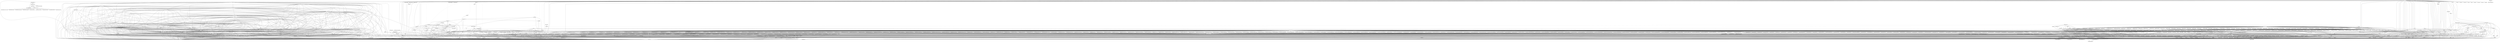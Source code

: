 digraph depends {
    node [shape=plaintext]
"angstrom-feed-configs" -> "opkg" [style=dotted]
"angstrom-packagegroup-boot" -> "angstrom-version"
"angstrom-packagegroup-boot" -> "packagegroup-boot"
"avahi-daemon" -> "base-files"
"avahi-daemon" -> "base-passwd"
"avahi-daemon" -> "libavahi-common3"
"avahi-daemon" -> "libavahi-core7"
"avahi-daemon" -> "libc6"
"avahi-daemon" -> "libcap2"
"avahi-daemon" -> "libdaemon0"
"avahi-daemon" -> "libdbus-1-3"
"avahi-daemon" -> "libexpat1"
"avahi-daemon" -> "libnss-mdns" [style=dotted]
"avahi-daemon" -> "shadow"
"avahi-utils" -> "libavahi-client3"
"avahi-utils" -> "libavahi-common3"
"avahi-utils" -> "libc6"
"bash" -> "base-files"
"bash" -> "libc6"
"bash" -> "libtinfo5"
"bash" -> "update-alternatives-opkg"
"bluez5" -> "libc6"
"bluez5" -> "libdbus-1-3"
"bluez5" -> "libglib-2.0-0"
"bluez5" -> "libreadline7"
"bluez5" -> "libudev1"
"busybox" -> "busybox-syslog" [style=dotted]
"busybox" -> "busybox-udhcpc" [style=dotted]
"busybox" -> "libc6"
"busybox" -> "update-alternatives-opkg"
"ca-certificates" -> "openssl"
"coreutils" -> "libattr1"
"coreutils" -> "libc6"
"coreutils" -> "libcap2"
"coreutils" -> "libgmp10"
"coreutils" -> "update-alternatives-opkg"
"cpio" -> "libc6"
"cpio" -> "update-alternatives-opkg"
"cpufreq-tweaks" -> "cpufrequtils"
"cpufrequtils" -> "libc6"
"curl" -> "libc6"
"curl" -> "libcurl4"
"curl" -> "libz1"
"dbus-1" -> "base-files"
"dbus-1" -> "base-passwd"
"dbus-1" -> "libc6"
"dbus-1" -> "libdbus-1-3"
"dbus-1" -> "libexpat1"
"dbus-1" -> "libsystemd0"
"dbus-1" -> "libx11-6"
"dbus-1" -> "shadow"
"dracut" -> "bash"
"dracut" -> "busybox" [style=dotted]
"dracut" -> "coreutils" [style=dotted]
"dracut" -> "cpio"
"dracut" -> "findutils"
"dracut" -> "kernel-modules" [style=dotted]
"dracut" -> "ldd"
"dracut" -> "libc6"
"dracut" -> "libkmod2"
"dracut" -> "systemd"
"dracut" -> "util-linux"
"dracut" -> "util-linux-blkid"
"dracut" -> "util-linux-getopt"
"e2fsprogs-e2fsck" -> "libblkid1"
"e2fsprogs-e2fsck" -> "libc6"
"e2fsprogs-e2fsck" -> "libcom-err2"
"e2fsprogs-e2fsck" -> "libe2p2"
"e2fsprogs-e2fsck" -> "libext2fs2"
"e2fsprogs-e2fsck" -> "libuuid1"
"e2fsprogs-resize2fs" -> "libc6"
"e2fsprogs-resize2fs" -> "libcom-err2"
"e2fsprogs-resize2fs" -> "libe2p2"
"e2fsprogs-resize2fs" -> "libext2fs2"
"findutils" -> "libc6"
"findutils" -> "update-alternatives-opkg"
"fixmac" -> "ranpwd"
"glibc-gconv-ibm850" -> "glibc-gconv"
"glibc-gconv-ibm850" -> "libc6"
"glibc-gconv-unicode" -> "glibc-gconv"
"glibc-gconv-unicode" -> "libc6"
"glibc-gconv-utf-32" -> "glibc-gconv"
"glibc-gconv-utf-32" -> "libc6"
"glibc-localedata-en-gb" -> "glibc-localedata-en-us"
"glibc-localedata-en-gb" -> "glibc-localedata-i18n"
"glibc-localedata-en-gb" -> "glibc-localedata-iso14651-t1"
"glibc-localedata-en-gb" -> "glibc-localedata-translit-combining"
"glibc-localedata-en-us" -> "glibc-localedata-en-gb"
"glibc-localedata-en-us" -> "glibc-localedata-iso14651-t1"
"glibc-localedata-i18n" -> "glibc-localedata-iso14651-t1"
"glibc-localedata-i18n" -> "glibc-localedata-translit-neutral"
"glibc-localedata-iso14651-t1" -> "glibc-localedata-iso14651-t1-common"
"glibc-localedata-translit-neutral" -> "glibc-localedata-translit-circle"
"glibc-localedata-translit-neutral" -> "glibc-localedata-translit-cjk-compat"
"glibc-localedata-translit-neutral" -> "glibc-localedata-translit-compat"
"glibc-localedata-translit-neutral" -> "glibc-localedata-translit-font"
"glibc-localedata-translit-neutral" -> "glibc-localedata-translit-fraction"
"glibc-localedata-translit-neutral" -> "glibc-localedata-translit-narrow"
"glibc-localedata-translit-neutral" -> "glibc-localedata-translit-small"
"glibc-localedata-translit-neutral" -> "glibc-localedata-translit-wide"
"htop" -> "libc6"
"htop" -> "libncursesw5"
"htop" -> "libtinfo5"
"htop" -> "ncurses-terminfo"
"iptables" -> "kernel-module-iptable-filter" [style=dotted]
"iptables" -> "kernel-module-iptable-nat" [style=dotted]
"iptables" -> "kernel-module-ip-tables" [style=dotted]
"iptables" -> "kernel-module-ipt-masquerade" [style=dotted]
"iptables" -> "kernel-module-nf-conntrack-ipv4" [style=dotted]
"iptables" -> "kernel-module-nf-conntrack" [style=dotted]
"iptables" -> "kernel-module-nf-defrag-ipv4" [style=dotted]
"iptables" -> "kernel-module-nf-nat" [style=dotted]
"iptables" -> "kernel-module-x-tables" [style=dotted]
"iptables" -> "libc6"
"iw" -> "libc6"
"iw" -> "libnl-3-200"
"iw" -> "libnl-genl-3-200"
"kernel-module-8021q-4.16.7" -> "kernel-module-garp-4.16.7"
"kernel-module-8021q-4.16.7" -> "kernel-module-mrp-4.16.7"
"kernel-module-adv7511-4.16.7" -> "kernel-module-cec-4.16.7"
"kernel-module-asix-4.16.7" -> "kernel-module-usbnet-4.16.7"
"kernel-module-authencesn-4.16.7" -> "kernel-module-authenc-4.16.7"
"kernel-module-ax88179-178a-4.16.7" -> "kernel-module-usbnet-4.16.7"
"kernel-module-bluetooth-4.16.7" -> "kernel-module-ecdh-generic-4.16.7"
"kernel-module-bluetooth-4.16.7" -> "kernel-module-rfkill-4.16.7"
"kernel-module-brcmfmac-4.16.7" -> "kernel-module-brcmutil-4.16.7"
"kernel-module-brcmfmac-4.16.7" -> "kernel-module-cfg80211-4.16.7"
"kernel-module-bridge-4.16.7" -> "kernel-module-ipv6-4.16.7"
"kernel-module-bridge-4.16.7" -> "kernel-module-llc-4.16.7"
"kernel-module-bridge-4.16.7" -> "kernel-module-stp-4.16.7"
"kernel-module-br-netfilter-4.16.7" -> "kernel-module-bridge-4.16.7"
"kernel-module-btrfs-4.16.7" -> "kernel-module-lzo-compress-4.16.7"
"kernel-module-btrfs-4.16.7" -> "kernel-module-raid6-pq-4.16.7"
"kernel-module-btrfs-4.16.7" -> "kernel-module-xor-4.16.7"
"kernel-module-btrfs-4.16.7" -> "kernel-module-zlib-deflate-4.16.7"
"kernel-module-btrfs-4.16.7" -> "kernel-module-zstd-compress-4.16.7"
"kernel-module-btrfs-4.16.7" -> "kernel-module-zstd-decompress-4.16.7"
"kernel-module-cdc-ether-4.16.7" -> "kernel-module-usbnet-4.16.7"
"kernel-module-cdc-ncm-4.16.7" -> "kernel-module-usbnet-4.16.7"
"kernel-module-cdc-subset-4.16.7" -> "kernel-module-usbnet-4.16.7"
"kernel-module-cfg80211-4.16.7" -> "kernel-module-rfkill-4.16.7"
"kernel-module-cuse-4.16.7" -> "kernel-module-fuse-4.16.7"
"kernel-module-dm9601-4.16.7" -> "kernel-module-usbnet-4.16.7"
"kernel-module-garp-4.16.7" -> "kernel-module-llc-4.16.7"
"kernel-module-garp-4.16.7" -> "kernel-module-stp-4.16.7"
"kernel-module-hci-uart-4.16.7" -> "kernel-module-bluetooth-4.16.7"
"kernel-module-hidp-4.16.7" -> "kernel-module-bluetooth-4.16.7"
"kernel-module-ip6table-filter-4.16.7" -> "kernel-module-ip6-tables-4.16.7"
"kernel-module-ip6table-filter-4.16.7" -> "kernel-module-x-tables-4.16.7"
"kernel-module-ip6table-mangle-4.16.7" -> "kernel-module-ip6-tables-4.16.7"
"kernel-module-ip6table-mangle-4.16.7" -> "kernel-module-ipv6-4.16.7"
"kernel-module-ip6table-mangle-4.16.7" -> "kernel-module-x-tables-4.16.7"
"kernel-module-ip6table-nat-4.16.7" -> "kernel-module-ip6-tables-4.16.7"
"kernel-module-ip6table-nat-4.16.7" -> "kernel-module-nf-nat-ipv6-4.16.7"
"kernel-module-ip6-tables-4.16.7" -> "kernel-module-x-tables-4.16.7"
"kernel-module-ip6t-masquerade-4.16.7" -> "kernel-module-nf-conntrack-4.16.7"
"kernel-module-ip6t-masquerade-4.16.7" -> "kernel-module-nf-nat-masquerade-ipv6-4.16.7"
"kernel-module-ip6t-masquerade-4.16.7" -> "kernel-module-x-tables-4.16.7"
"kernel-module-ip6t-reject-4.16.7" -> "kernel-module-nf-reject-ipv6-4.16.7"
"kernel-module-ip6t-reject-4.16.7" -> "kernel-module-x-tables-4.16.7"
"kernel-module-iptable-filter-4.16.7" -> "kernel-module-ip-tables-4.16.7"
"kernel-module-iptable-filter-4.16.7" -> "kernel-module-x-tables-4.16.7"
"kernel-module-iptable-mangle-4.16.7" -> "kernel-module-ip-tables-4.16.7"
"kernel-module-iptable-mangle-4.16.7" -> "kernel-module-x-tables-4.16.7"
"kernel-module-iptable-nat-4.16.7" -> "kernel-module-ip-tables-4.16.7"
"kernel-module-iptable-nat-4.16.7" -> "kernel-module-nf-nat-ipv4-4.16.7"
"kernel-module-ip-tables-4.16.7" -> "kernel-module-x-tables-4.16.7"
"kernel-module-ipt-masquerade-4.16.7" -> "kernel-module-nf-conntrack-4.16.7"
"kernel-module-ipt-masquerade-4.16.7" -> "kernel-module-nf-nat-masquerade-ipv4-4.16.7"
"kernel-module-ipt-masquerade-4.16.7" -> "kernel-module-x-tables-4.16.7"
"kernel-module-ipt-reject-4.16.7" -> "kernel-module-nf-reject-ipv4-4.16.7"
"kernel-module-ipt-reject-4.16.7" -> "kernel-module-x-tables-4.16.7"
"kernel-module-ir-jvc-decoder-4.16.7" -> "kernel-module-rc-core-4.16.7"
"kernel-module-ir-kbd-i2c-4.16.7" -> "kernel-module-rc-core-4.16.7"
"kernel-module-ir-mce-kbd-decoder-4.16.7" -> "kernel-module-rc-core-4.16.7"
"kernel-module-ir-nec-decoder-4.16.7" -> "kernel-module-rc-core-4.16.7"
"kernel-module-ir-rc5-decoder-4.16.7" -> "kernel-module-rc-core-4.16.7"
"kernel-module-ir-rc6-decoder-4.16.7" -> "kernel-module-rc-core-4.16.7"
"kernel-module-ir-sanyo-decoder-4.16.7" -> "kernel-module-rc-core-4.16.7"
"kernel-module-ir-sharp-decoder-4.16.7" -> "kernel-module-rc-core-4.16.7"
"kernel-module-ir-sony-decoder-4.16.7" -> "kernel-module-rc-core-4.16.7"
"kernel-module-ir-xmp-decoder-4.16.7" -> "kernel-module-rc-core-4.16.7"
"kernel-module-mac80211-4.16.7" -> "kernel-module-cfg80211-4.16.7"
"kernel-module-macvtap-4.16.7" -> "kernel-module-macvlan-4.16.7"
"kernel-module-macvtap-4.16.7" -> "kernel-module-tap-4.16.7"
"kernel-module-mcs7830-4.16.7" -> "kernel-module-usbnet-4.16.7"
"kernel-module-meson-ir-4.16.7" -> "kernel-module-rc-core-4.16.7"
"kernel-module-meson-rng-4.16.7" -> "kernel-module-rng-core-4.16.7"
"kernel-module-meson-vdec-4.16.7" -> "kernel-module-v4l2-mem2mem-4.16.7"
"kernel-module-meson-vdec-4.16.7" -> "kernel-module-videobuf2-common-4.16.7"
"kernel-module-meson-vdec-4.16.7" -> "kernel-module-videobuf2-dma-contig-4.16.7"
"kernel-module-meson-vdec-4.16.7" -> "kernel-module-videobuf2-v4l2-4.16.7"
"kernel-module-meson-vdec-4.16.7" -> "kernel-module-videodev-4.16.7"
"kernel-module-net1080-4.16.7" -> "kernel-module-usbnet-4.16.7"
"kernel-module-nf-conntrack-4.16.7" -> "kernel-module-libcrc32c-4.16.7"
"kernel-module-nf-conntrack-ipv4-4.16.7" -> "kernel-module-nf-conntrack-4.16.7"
"kernel-module-nf-conntrack-ipv4-4.16.7" -> "kernel-module-nf-defrag-ipv4-4.16.7"
"kernel-module-nf-conntrack-ipv6-4.16.7" -> "kernel-module-ipv6-4.16.7"
"kernel-module-nf-conntrack-ipv6-4.16.7" -> "kernel-module-nf-conntrack-4.16.7"
"kernel-module-nf-conntrack-ipv6-4.16.7" -> "kernel-module-nf-defrag-ipv6-4.16.7"
"kernel-module-nf-defrag-ipv6-4.16.7" -> "kernel-module-ipv6-4.16.7"
"kernel-module-nf-log-ipv4-4.16.7" -> "kernel-module-nf-log-common-4.16.7"
"kernel-module-nf-log-ipv6-4.16.7" -> "kernel-module-nf-log-common-4.16.7"
"kernel-module-nf-nat-4.16.7" -> "kernel-module-libcrc32c-4.16.7"
"kernel-module-nf-nat-4.16.7" -> "kernel-module-nf-conntrack-4.16.7"
"kernel-module-nf-nat-ipv4-4.16.7" -> "kernel-module-nf-conntrack-4.16.7"
"kernel-module-nf-nat-ipv4-4.16.7" -> "kernel-module-nf-nat-4.16.7"
"kernel-module-nf-nat-ipv6-4.16.7" -> "kernel-module-ipv6-4.16.7"
"kernel-module-nf-nat-ipv6-4.16.7" -> "kernel-module-nf-conntrack-4.16.7"
"kernel-module-nf-nat-ipv6-4.16.7" -> "kernel-module-nf-nat-4.16.7"
"kernel-module-nf-nat-masquerade-ipv4-4.16.7" -> "kernel-module-nf-conntrack-4.16.7"
"kernel-module-nf-nat-masquerade-ipv4-4.16.7" -> "kernel-module-nf-nat-4.16.7"
"kernel-module-nf-nat-masquerade-ipv6-4.16.7" -> "kernel-module-ipv6-4.16.7"
"kernel-module-nf-nat-masquerade-ipv6-4.16.7" -> "kernel-module-nf-conntrack-4.16.7"
"kernel-module-nf-nat-masquerade-ipv6-4.16.7" -> "kernel-module-nf-nat-4.16.7"
"kernel-module-nf-reject-ipv6-4.16.7" -> "kernel-module-ipv6-4.16.7"
"kernel-module-p8022-4.16.7" -> "kernel-module-llc-4.16.7"
"kernel-module-plusb-4.16.7" -> "kernel-module-usbnet-4.16.7"
"kernel-module-psnap-4.16.7" -> "kernel-module-llc-4.16.7"
"kernel-module-rc-adstech-dvb-t-pci-4.16.7" -> "kernel-module-rc-core-4.16.7"
"kernel-module-rc-alink-dtu-m-4.16.7" -> "kernel-module-rc-core-4.16.7"
"kernel-module-rc-anysee-4.16.7" -> "kernel-module-rc-core-4.16.7"
"kernel-module-rc-apac-viewcomp-4.16.7" -> "kernel-module-rc-core-4.16.7"
"kernel-module-rc-astrometa-t2hybrid-4.16.7" -> "kernel-module-rc-core-4.16.7"
"kernel-module-rc-asus-pc39-4.16.7" -> "kernel-module-rc-core-4.16.7"
"kernel-module-rc-asus-ps3-100-4.16.7" -> "kernel-module-rc-core-4.16.7"
"kernel-module-rc-ati-tv-wonder-hd-600-4.16.7" -> "kernel-module-rc-core-4.16.7"
"kernel-module-rc-ati-x10-4.16.7" -> "kernel-module-rc-core-4.16.7"
"kernel-module-rc-avermedia-4.16.7" -> "kernel-module-rc-core-4.16.7"
"kernel-module-rc-avermedia-a16d-4.16.7" -> "kernel-module-rc-core-4.16.7"
"kernel-module-rc-avermedia-cardbus-4.16.7" -> "kernel-module-rc-core-4.16.7"
"kernel-module-rc-avermedia-dvbt-4.16.7" -> "kernel-module-rc-core-4.16.7"
"kernel-module-rc-avermedia-m135a-4.16.7" -> "kernel-module-rc-core-4.16.7"
"kernel-module-rc-avermedia-m733a-rm-k6-4.16.7" -> "kernel-module-rc-core-4.16.7"
"kernel-module-rc-avermedia-rm-ks-4.16.7" -> "kernel-module-rc-core-4.16.7"
"kernel-module-rc-avertv-303-4.16.7" -> "kernel-module-rc-core-4.16.7"
"kernel-module-rc-azurewave-ad-tu700-4.16.7" -> "kernel-module-rc-core-4.16.7"
"kernel-module-rc-behold-4.16.7" -> "kernel-module-rc-core-4.16.7"
"kernel-module-rc-behold-columbus-4.16.7" -> "kernel-module-rc-core-4.16.7"
"kernel-module-rc-budget-ci-old-4.16.7" -> "kernel-module-rc-core-4.16.7"
"kernel-module-rc-cec-4.16.7" -> "kernel-module-rc-core-4.16.7"
"kernel-module-rc-cinergy-1400-4.16.7" -> "kernel-module-rc-core-4.16.7"
"kernel-module-rc-cinergy-4.16.7" -> "kernel-module-rc-core-4.16.7"
"kernel-module-rc-d680-dmb-4.16.7" -> "kernel-module-rc-core-4.16.7"
"kernel-module-rc-delock-61959-4.16.7" -> "kernel-module-rc-core-4.16.7"
"kernel-module-rc-dib0700-nec-4.16.7" -> "kernel-module-rc-core-4.16.7"
"kernel-module-rc-dib0700-rc5-4.16.7" -> "kernel-module-rc-core-4.16.7"
"kernel-module-rc-digitalnow-tinytwin-4.16.7" -> "kernel-module-rc-core-4.16.7"
"kernel-module-rc-digittrade-4.16.7" -> "kernel-module-rc-core-4.16.7"
"kernel-module-rc-dm1105-nec-4.16.7" -> "kernel-module-rc-core-4.16.7"
"kernel-module-rc-dntv-live-dvb-t-4.16.7" -> "kernel-module-rc-core-4.16.7"
"kernel-module-rc-dntv-live-dvbt-pro-4.16.7" -> "kernel-module-rc-core-4.16.7"
"kernel-module-rc-dtt200u-4.16.7" -> "kernel-module-rc-core-4.16.7"
"kernel-module-rc-dvbsky-4.16.7" -> "kernel-module-rc-core-4.16.7"
"kernel-module-rc-dvico-mce-4.16.7" -> "kernel-module-rc-core-4.16.7"
"kernel-module-rc-dvico-portable-4.16.7" -> "kernel-module-rc-core-4.16.7"
"kernel-module-rc-em-terratec-4.16.7" -> "kernel-module-rc-core-4.16.7"
"kernel-module-rc-encore-enltv2-4.16.7" -> "kernel-module-rc-core-4.16.7"
"kernel-module-rc-encore-enltv-4.16.7" -> "kernel-module-rc-core-4.16.7"
"kernel-module-rc-encore-enltv-fm53-4.16.7" -> "kernel-module-rc-core-4.16.7"
"kernel-module-rc-evga-indtube-4.16.7" -> "kernel-module-rc-core-4.16.7"
"kernel-module-rc-eztv-4.16.7" -> "kernel-module-rc-core-4.16.7"
"kernel-module-rc-flydvb-4.16.7" -> "kernel-module-rc-core-4.16.7"
"kernel-module-rc-flyvideo-4.16.7" -> "kernel-module-rc-core-4.16.7"
"kernel-module-rc-fusionhdtv-mce-4.16.7" -> "kernel-module-rc-core-4.16.7"
"kernel-module-rc-gadmei-rm008z-4.16.7" -> "kernel-module-rc-core-4.16.7"
"kernel-module-rc-geekbox-4.16.7" -> "kernel-module-rc-core-4.16.7"
"kernel-module-rc-genius-tvgo-a11mce-4.16.7" -> "kernel-module-rc-core-4.16.7"
"kernel-module-rc-gotview7135-4.16.7" -> "kernel-module-rc-core-4.16.7"
"kernel-module-rc-hauppauge-4.16.7" -> "kernel-module-rc-core-4.16.7"
"kernel-module-rc-hisi-poplar-4.16.7" -> "kernel-module-rc-core-4.16.7"
"kernel-module-rc-hisi-tv-demo-4.16.7" -> "kernel-module-rc-core-4.16.7"
"kernel-module-rc-imon-mce-4.16.7" -> "kernel-module-rc-core-4.16.7"
"kernel-module-rc-imon-pad-4.16.7" -> "kernel-module-rc-core-4.16.7"
"kernel-module-rc-iodata-bctv7e-4.16.7" -> "kernel-module-rc-core-4.16.7"
"kernel-module-rc-it913x-v1-4.16.7" -> "kernel-module-rc-core-4.16.7"
"kernel-module-rc-it913x-v2-4.16.7" -> "kernel-module-rc-core-4.16.7"
"kernel-module-rc-kaiomy-4.16.7" -> "kernel-module-rc-core-4.16.7"
"kernel-module-rc-kworld-315u-4.16.7" -> "kernel-module-rc-core-4.16.7"
"kernel-module-rc-kworld-pc150u-4.16.7" -> "kernel-module-rc-core-4.16.7"
"kernel-module-rc-kworld-plus-tv-analog-4.16.7" -> "kernel-module-rc-core-4.16.7"
"kernel-module-rc-leadtek-y04g0051-4.16.7" -> "kernel-module-rc-core-4.16.7"
"kernel-module-rc-lme2510-4.16.7" -> "kernel-module-rc-core-4.16.7"
"kernel-module-rc-manli-4.16.7" -> "kernel-module-rc-core-4.16.7"
"kernel-module-rc-medion-x10-4.16.7" -> "kernel-module-rc-core-4.16.7"
"kernel-module-rc-medion-x10-digitainer-4.16.7" -> "kernel-module-rc-core-4.16.7"
"kernel-module-rc-medion-x10-or2x-4.16.7" -> "kernel-module-rc-core-4.16.7"
"kernel-module-rc-msi-digivox-ii-4.16.7" -> "kernel-module-rc-core-4.16.7"
"kernel-module-rc-msi-digivox-iii-4.16.7" -> "kernel-module-rc-core-4.16.7"
"kernel-module-rc-msi-tvanywhere-4.16.7" -> "kernel-module-rc-core-4.16.7"
"kernel-module-rc-msi-tvanywhere-plus-4.16.7" -> "kernel-module-rc-core-4.16.7"
"kernel-module-rc-nebula-4.16.7" -> "kernel-module-rc-core-4.16.7"
"kernel-module-rc-nec-terratec-cinergy-xs-4.16.7" -> "kernel-module-rc-core-4.16.7"
"kernel-module-rc-norwood-4.16.7" -> "kernel-module-rc-core-4.16.7"
"kernel-module-rc-npgtech-4.16.7" -> "kernel-module-rc-core-4.16.7"
"kernel-module-rc-pctv-sedna-4.16.7" -> "kernel-module-rc-core-4.16.7"
"kernel-module-rc-pinnacle-color-4.16.7" -> "kernel-module-rc-core-4.16.7"
"kernel-module-rc-pinnacle-grey-4.16.7" -> "kernel-module-rc-core-4.16.7"
"kernel-module-rc-pinnacle-pctv-hd-4.16.7" -> "kernel-module-rc-core-4.16.7"
"kernel-module-rc-pixelview-002t-4.16.7" -> "kernel-module-rc-core-4.16.7"
"kernel-module-rc-pixelview-4.16.7" -> "kernel-module-rc-core-4.16.7"
"kernel-module-rc-pixelview-mk12-4.16.7" -> "kernel-module-rc-core-4.16.7"
"kernel-module-rc-pixelview-new-4.16.7" -> "kernel-module-rc-core-4.16.7"
"kernel-module-rc-powercolor-real-angel-4.16.7" -> "kernel-module-rc-core-4.16.7"
"kernel-module-rc-proteus-2309-4.16.7" -> "kernel-module-rc-core-4.16.7"
"kernel-module-rc-purpletv-4.16.7" -> "kernel-module-rc-core-4.16.7"
"kernel-module-rc-pv951-4.16.7" -> "kernel-module-rc-core-4.16.7"
"kernel-module-rc-rc6-mce-4.16.7" -> "kernel-module-rc-core-4.16.7"
"kernel-module-rc-real-audio-220-32-keys-4.16.7" -> "kernel-module-rc-core-4.16.7"
"kernel-module-rc-reddo-4.16.7" -> "kernel-module-rc-core-4.16.7"
"kernel-module-rc-snapstream-firefly-4.16.7" -> "kernel-module-rc-core-4.16.7"
"kernel-module-rc-streamzap-4.16.7" -> "kernel-module-rc-core-4.16.7"
"kernel-module-rc-su3000-4.16.7" -> "kernel-module-rc-core-4.16.7"
"kernel-module-rc-tango-4.16.7" -> "kernel-module-rc-core-4.16.7"
"kernel-module-rc-tbs-nec-4.16.7" -> "kernel-module-rc-core-4.16.7"
"kernel-module-rc-technisat-ts35-4.16.7" -> "kernel-module-rc-core-4.16.7"
"kernel-module-rc-technisat-usb2-4.16.7" -> "kernel-module-rc-core-4.16.7"
"kernel-module-rc-terratec-cinergy-c-pci-4.16.7" -> "kernel-module-rc-core-4.16.7"
"kernel-module-rc-terratec-cinergy-s2-hd-4.16.7" -> "kernel-module-rc-core-4.16.7"
"kernel-module-rc-terratec-cinergy-xs-4.16.7" -> "kernel-module-rc-core-4.16.7"
"kernel-module-rc-terratec-slim-2-4.16.7" -> "kernel-module-rc-core-4.16.7"
"kernel-module-rc-terratec-slim-4.16.7" -> "kernel-module-rc-core-4.16.7"
"kernel-module-rc-tevii-nec-4.16.7" -> "kernel-module-rc-core-4.16.7"
"kernel-module-rc-tivo-4.16.7" -> "kernel-module-rc-core-4.16.7"
"kernel-module-rc-total-media-in-hand-02-4.16.7" -> "kernel-module-rc-core-4.16.7"
"kernel-module-rc-total-media-in-hand-4.16.7" -> "kernel-module-rc-core-4.16.7"
"kernel-module-rc-trekstor-4.16.7" -> "kernel-module-rc-core-4.16.7"
"kernel-module-rc-tt-1500-4.16.7" -> "kernel-module-rc-core-4.16.7"
"kernel-module-rc-twinhan1027-4.16.7" -> "kernel-module-rc-core-4.16.7"
"kernel-module-rc-twinhan-dtv-cab-ci-4.16.7" -> "kernel-module-rc-core-4.16.7"
"kernel-module-rc-videomate-m1f-4.16.7" -> "kernel-module-rc-core-4.16.7"
"kernel-module-rc-videomate-s350-4.16.7" -> "kernel-module-rc-core-4.16.7"
"kernel-module-rc-videomate-tv-pvr-4.16.7" -> "kernel-module-rc-core-4.16.7"
"kernel-module-rc-winfast-4.16.7" -> "kernel-module-rc-core-4.16.7"
"kernel-module-rc-winfast-usbii-deluxe-4.16.7" -> "kernel-module-rc-core-4.16.7"
"kernel-module-rc-zx-irdec-4.16.7" -> "kernel-module-rc-core-4.16.7"
"kernel-module-sit-4.16.7" -> "kernel-module-ip-tunnel-4.16.7"
"kernel-module-sit-4.16.7" -> "kernel-module-ipv6-4.16.7"
"kernel-module-sit-4.16.7" -> "kernel-module-tunnel4-4.16.7"
"kernel-modules" -> "kernel-module-8021q-4.16.7"
"kernel-modules" -> "kernel-module-adv7511-4.16.7"
"kernel-modules" -> "kernel-module-arc4-4.16.7"
"kernel-modules" -> "kernel-module-asix-4.16.7"
"kernel-modules" -> "kernel-module-at25-4.16.7"
"kernel-modules" -> "kernel-module-authenc-4.16.7"
"kernel-modules" -> "kernel-module-authencesn-4.16.7"
"kernel-modules" -> "kernel-module-ax88179-178a-4.16.7"
"kernel-modules" -> "kernel-module-bluetooth-4.16.7"
"kernel-modules" -> "kernel-module-brcmfmac-4.16.7"
"kernel-modules" -> "kernel-module-brcmutil-4.16.7"
"kernel-modules" -> "kernel-module-bridge-4.16.7"
"kernel-modules" -> "kernel-module-br-netfilter-4.16.7"
"kernel-modules" -> "kernel-module-btrfs-4.16.7"
"kernel-modules" -> "kernel-module-ccm-4.16.7"
"kernel-modules" -> "kernel-module-cdc-ether-4.16.7"
"kernel-modules" -> "kernel-module-cdc-ncm-4.16.7"
"kernel-modules" -> "kernel-module-cdc-subset-4.16.7"
"kernel-modules" -> "kernel-module-cec-4.16.7"
"kernel-modules" -> "kernel-module-cfg80211-4.16.7"
"kernel-modules" -> "kernel-module-ch7006-4.16.7"
"kernel-modules" -> "kernel-module-cmac-4.16.7"
"kernel-modules" -> "kernel-module-crypto-engine-4.16.7"
"kernel-modules" -> "kernel-module-ctr-4.16.7"
"kernel-modules" -> "kernel-module-cuse-4.16.7"
"kernel-modules" -> "kernel-module-dm9601-4.16.7"
"kernel-modules" -> "kernel-module-dvb-core-4.16.7"
"kernel-modules" -> "kernel-module-ecb-4.16.7"
"kernel-modules" -> "kernel-module-ecdh-generic-4.16.7"
"kernel-modules" -> "kernel-module-fuse-4.16.7"
"kernel-modules" -> "kernel-module-garp-4.16.7"
"kernel-modules" -> "kernel-module-gcm-4.16.7"
"kernel-modules" -> "kernel-module-ghash-generic-4.16.7"
"kernel-modules" -> "kernel-module-hci-uart-4.16.7"
"kernel-modules" -> "kernel-module-hidp-4.16.7"
"kernel-modules" -> "kernel-module-ina2xx-4.16.7"
"kernel-modules" -> "kernel-module-ip6table-filter-4.16.7"
"kernel-modules" -> "kernel-module-ip6table-mangle-4.16.7"
"kernel-modules" -> "kernel-module-ip6table-nat-4.16.7"
"kernel-modules" -> "kernel-module-ip6-tables-4.16.7"
"kernel-modules" -> "kernel-module-ip6t-masquerade-4.16.7"
"kernel-modules" -> "kernel-module-ip6t-reject-4.16.7"
"kernel-modules" -> "kernel-module-iptable-filter-4.16.7"
"kernel-modules" -> "kernel-module-iptable-mangle-4.16.7"
"kernel-modules" -> "kernel-module-iptable-nat-4.16.7"
"kernel-modules" -> "kernel-module-ip-tables-4.16.7"
"kernel-modules" -> "kernel-module-ipt-masquerade-4.16.7"
"kernel-modules" -> "kernel-module-ipt-reject-4.16.7"
"kernel-modules" -> "kernel-module-ip-tunnel-4.16.7"
"kernel-modules" -> "kernel-module-ipv6-4.16.7"
"kernel-modules" -> "kernel-module-ir-jvc-decoder-4.16.7"
"kernel-modules" -> "kernel-module-ir-kbd-i2c-4.16.7"
"kernel-modules" -> "kernel-module-ir-mce-kbd-decoder-4.16.7"
"kernel-modules" -> "kernel-module-ir-nec-decoder-4.16.7"
"kernel-modules" -> "kernel-module-ir-rc5-decoder-4.16.7"
"kernel-modules" -> "kernel-module-ir-rc6-decoder-4.16.7"
"kernel-modules" -> "kernel-module-ir-sanyo-decoder-4.16.7"
"kernel-modules" -> "kernel-module-ir-sharp-decoder-4.16.7"
"kernel-modules" -> "kernel-module-ir-sony-decoder-4.16.7"
"kernel-modules" -> "kernel-module-ir-xmp-decoder-4.16.7"
"kernel-modules" -> "kernel-module-libcrc32c-4.16.7"
"kernel-modules" -> "kernel-module-llc-4.16.7"
"kernel-modules" -> "kernel-module-lm90-4.16.7"
"kernel-modules" -> "kernel-module-lzo-compress-4.16.7"
"kernel-modules" -> "kernel-module-mac80211-4.16.7"
"kernel-modules" -> "kernel-module-macvlan-4.16.7"
"kernel-modules" -> "kernel-module-macvtap-4.16.7"
"kernel-modules" -> "kernel-module-mc44s803-4.16.7"
"kernel-modules" -> "kernel-module-mcs7830-4.16.7"
"kernel-modules" -> "kernel-module-media-4.16.7"
"kernel-modules" -> "kernel-module-meson-gxbb-wdt-4.16.7"
"kernel-modules" -> "kernel-module-meson-ir-4.16.7"
"kernel-modules" -> "kernel-module-meson-rng-4.16.7"
"kernel-modules" -> "kernel-module-meson-vdec-4.16.7"
"kernel-modules" -> "kernel-module-meson-wdt-4.16.7"
"kernel-modules" -> "kernel-module-mrp-4.16.7"
"kernel-modules" -> "kernel-module-mt20xx-4.16.7"
"kernel-modules" -> "kernel-module-nbd-4.16.7"
"kernel-modules" -> "kernel-module-net1080-4.16.7"
"kernel-modules" -> "kernel-module-nf-conntrack-4.16.7"
"kernel-modules" -> "kernel-module-nf-conntrack-ipv4-4.16.7"
"kernel-modules" -> "kernel-module-nf-conntrack-ipv6-4.16.7"
"kernel-modules" -> "kernel-module-nf-defrag-ipv4-4.16.7"
"kernel-modules" -> "kernel-module-nf-defrag-ipv6-4.16.7"
"kernel-modules" -> "kernel-module-nf-log-common-4.16.7"
"kernel-modules" -> "kernel-module-nf-log-ipv4-4.16.7"
"kernel-modules" -> "kernel-module-nf-log-ipv6-4.16.7"
"kernel-modules" -> "kernel-module-nf-nat-4.16.7"
"kernel-modules" -> "kernel-module-nf-nat-ipv4-4.16.7"
"kernel-modules" -> "kernel-module-nf-nat-ipv6-4.16.7"
"kernel-modules" -> "kernel-module-nf-nat-masquerade-ipv4-4.16.7"
"kernel-modules" -> "kernel-module-nf-nat-masquerade-ipv6-4.16.7"
"kernel-modules" -> "kernel-module-nf-reject-ipv4-4.16.7"
"kernel-modules" -> "kernel-module-nf-reject-ipv6-4.16.7"
"kernel-modules" -> "kernel-module-nfs-layout-flexfiles-4.16.7"
"kernel-modules" -> "kernel-module-overlay-4.16.7"
"kernel-modules" -> "kernel-module-p8022-4.16.7"
"kernel-modules" -> "kernel-module-pegasus-4.16.7"
"kernel-modules" -> "kernel-module-plusb-4.16.7"
"kernel-modules" -> "kernel-module-psnap-4.16.7"
"kernel-modules" -> "kernel-module-pwm-meson-4.16.7"
"kernel-modules" -> "kernel-module-r8152-4.16.7"
"kernel-modules" -> "kernel-module-raid6-pq-4.16.7"
"kernel-modules" -> "kernel-module-rc-adstech-dvb-t-pci-4.16.7"
"kernel-modules" -> "kernel-module-rc-alink-dtu-m-4.16.7"
"kernel-modules" -> "kernel-module-rc-anysee-4.16.7"
"kernel-modules" -> "kernel-module-rc-apac-viewcomp-4.16.7"
"kernel-modules" -> "kernel-module-rc-astrometa-t2hybrid-4.16.7"
"kernel-modules" -> "kernel-module-rc-asus-pc39-4.16.7"
"kernel-modules" -> "kernel-module-rc-asus-ps3-100-4.16.7"
"kernel-modules" -> "kernel-module-rc-ati-tv-wonder-hd-600-4.16.7"
"kernel-modules" -> "kernel-module-rc-ati-x10-4.16.7"
"kernel-modules" -> "kernel-module-rc-avermedia-4.16.7"
"kernel-modules" -> "kernel-module-rc-avermedia-a16d-4.16.7"
"kernel-modules" -> "kernel-module-rc-avermedia-cardbus-4.16.7"
"kernel-modules" -> "kernel-module-rc-avermedia-dvbt-4.16.7"
"kernel-modules" -> "kernel-module-rc-avermedia-m135a-4.16.7"
"kernel-modules" -> "kernel-module-rc-avermedia-m733a-rm-k6-4.16.7"
"kernel-modules" -> "kernel-module-rc-avermedia-rm-ks-4.16.7"
"kernel-modules" -> "kernel-module-rc-avertv-303-4.16.7"
"kernel-modules" -> "kernel-module-rc-azurewave-ad-tu700-4.16.7"
"kernel-modules" -> "kernel-module-rc-behold-4.16.7"
"kernel-modules" -> "kernel-module-rc-behold-columbus-4.16.7"
"kernel-modules" -> "kernel-module-rc-budget-ci-old-4.16.7"
"kernel-modules" -> "kernel-module-rc-cec-4.16.7"
"kernel-modules" -> "kernel-module-rc-cinergy-1400-4.16.7"
"kernel-modules" -> "kernel-module-rc-cinergy-4.16.7"
"kernel-modules" -> "kernel-module-rc-core-4.16.7"
"kernel-modules" -> "kernel-module-rc-d680-dmb-4.16.7"
"kernel-modules" -> "kernel-module-rc-delock-61959-4.16.7"
"kernel-modules" -> "kernel-module-rc-dib0700-nec-4.16.7"
"kernel-modules" -> "kernel-module-rc-dib0700-rc5-4.16.7"
"kernel-modules" -> "kernel-module-rc-digitalnow-tinytwin-4.16.7"
"kernel-modules" -> "kernel-module-rc-digittrade-4.16.7"
"kernel-modules" -> "kernel-module-rc-dm1105-nec-4.16.7"
"kernel-modules" -> "kernel-module-rc-dntv-live-dvb-t-4.16.7"
"kernel-modules" -> "kernel-module-rc-dntv-live-dvbt-pro-4.16.7"
"kernel-modules" -> "kernel-module-rc-dtt200u-4.16.7"
"kernel-modules" -> "kernel-module-rc-dvbsky-4.16.7"
"kernel-modules" -> "kernel-module-rc-dvico-mce-4.16.7"
"kernel-modules" -> "kernel-module-rc-dvico-portable-4.16.7"
"kernel-modules" -> "kernel-module-rc-em-terratec-4.16.7"
"kernel-modules" -> "kernel-module-rc-encore-enltv2-4.16.7"
"kernel-modules" -> "kernel-module-rc-encore-enltv-4.16.7"
"kernel-modules" -> "kernel-module-rc-encore-enltv-fm53-4.16.7"
"kernel-modules" -> "kernel-module-rc-evga-indtube-4.16.7"
"kernel-modules" -> "kernel-module-rc-eztv-4.16.7"
"kernel-modules" -> "kernel-module-rc-flydvb-4.16.7"
"kernel-modules" -> "kernel-module-rc-flyvideo-4.16.7"
"kernel-modules" -> "kernel-module-rc-fusionhdtv-mce-4.16.7"
"kernel-modules" -> "kernel-module-rc-gadmei-rm008z-4.16.7"
"kernel-modules" -> "kernel-module-rc-geekbox-4.16.7"
"kernel-modules" -> "kernel-module-rc-genius-tvgo-a11mce-4.16.7"
"kernel-modules" -> "kernel-module-rc-gotview7135-4.16.7"
"kernel-modules" -> "kernel-module-rc-hauppauge-4.16.7"
"kernel-modules" -> "kernel-module-rc-hisi-poplar-4.16.7"
"kernel-modules" -> "kernel-module-rc-hisi-tv-demo-4.16.7"
"kernel-modules" -> "kernel-module-rc-imon-mce-4.16.7"
"kernel-modules" -> "kernel-module-rc-imon-pad-4.16.7"
"kernel-modules" -> "kernel-module-rc-iodata-bctv7e-4.16.7"
"kernel-modules" -> "kernel-module-rc-it913x-v1-4.16.7"
"kernel-modules" -> "kernel-module-rc-it913x-v2-4.16.7"
"kernel-modules" -> "kernel-module-rc-kaiomy-4.16.7"
"kernel-modules" -> "kernel-module-rc-kworld-315u-4.16.7"
"kernel-modules" -> "kernel-module-rc-kworld-pc150u-4.16.7"
"kernel-modules" -> "kernel-module-rc-kworld-plus-tv-analog-4.16.7"
"kernel-modules" -> "kernel-module-rc-leadtek-y04g0051-4.16.7"
"kernel-modules" -> "kernel-module-rc-lme2510-4.16.7"
"kernel-modules" -> "kernel-module-rc-manli-4.16.7"
"kernel-modules" -> "kernel-module-rc-medion-x10-4.16.7"
"kernel-modules" -> "kernel-module-rc-medion-x10-digitainer-4.16.7"
"kernel-modules" -> "kernel-module-rc-medion-x10-or2x-4.16.7"
"kernel-modules" -> "kernel-module-rc-msi-digivox-ii-4.16.7"
"kernel-modules" -> "kernel-module-rc-msi-digivox-iii-4.16.7"
"kernel-modules" -> "kernel-module-rc-msi-tvanywhere-4.16.7"
"kernel-modules" -> "kernel-module-rc-msi-tvanywhere-plus-4.16.7"
"kernel-modules" -> "kernel-module-rc-nebula-4.16.7"
"kernel-modules" -> "kernel-module-rc-nec-terratec-cinergy-xs-4.16.7"
"kernel-modules" -> "kernel-module-rc-norwood-4.16.7"
"kernel-modules" -> "kernel-module-rc-npgtech-4.16.7"
"kernel-modules" -> "kernel-module-rc-pctv-sedna-4.16.7"
"kernel-modules" -> "kernel-module-rc-pinnacle-color-4.16.7"
"kernel-modules" -> "kernel-module-rc-pinnacle-grey-4.16.7"
"kernel-modules" -> "kernel-module-rc-pinnacle-pctv-hd-4.16.7"
"kernel-modules" -> "kernel-module-rc-pixelview-002t-4.16.7"
"kernel-modules" -> "kernel-module-rc-pixelview-4.16.7"
"kernel-modules" -> "kernel-module-rc-pixelview-mk12-4.16.7"
"kernel-modules" -> "kernel-module-rc-pixelview-new-4.16.7"
"kernel-modules" -> "kernel-module-rc-powercolor-real-angel-4.16.7"
"kernel-modules" -> "kernel-module-rc-proteus-2309-4.16.7"
"kernel-modules" -> "kernel-module-rc-purpletv-4.16.7"
"kernel-modules" -> "kernel-module-rc-pv951-4.16.7"
"kernel-modules" -> "kernel-module-rc-rc6-mce-4.16.7"
"kernel-modules" -> "kernel-module-rc-real-audio-220-32-keys-4.16.7"
"kernel-modules" -> "kernel-module-rc-reddo-4.16.7"
"kernel-modules" -> "kernel-module-rc-snapstream-firefly-4.16.7"
"kernel-modules" -> "kernel-module-rc-streamzap-4.16.7"
"kernel-modules" -> "kernel-module-rc-su3000-4.16.7"
"kernel-modules" -> "kernel-module-rc-tango-4.16.7"
"kernel-modules" -> "kernel-module-rc-tbs-nec-4.16.7"
"kernel-modules" -> "kernel-module-rc-technisat-ts35-4.16.7"
"kernel-modules" -> "kernel-module-rc-technisat-usb2-4.16.7"
"kernel-modules" -> "kernel-module-rc-terratec-cinergy-c-pci-4.16.7"
"kernel-modules" -> "kernel-module-rc-terratec-cinergy-s2-hd-4.16.7"
"kernel-modules" -> "kernel-module-rc-terratec-cinergy-xs-4.16.7"
"kernel-modules" -> "kernel-module-rc-terratec-slim-2-4.16.7"
"kernel-modules" -> "kernel-module-rc-terratec-slim-4.16.7"
"kernel-modules" -> "kernel-module-rc-tevii-nec-4.16.7"
"kernel-modules" -> "kernel-module-rc-tivo-4.16.7"
"kernel-modules" -> "kernel-module-rc-total-media-in-hand-02-4.16.7"
"kernel-modules" -> "kernel-module-rc-total-media-in-hand-4.16.7"
"kernel-modules" -> "kernel-module-rc-trekstor-4.16.7"
"kernel-modules" -> "kernel-module-rc-tt-1500-4.16.7"
"kernel-modules" -> "kernel-module-rc-twinhan1027-4.16.7"
"kernel-modules" -> "kernel-module-rc-twinhan-dtv-cab-ci-4.16.7"
"kernel-modules" -> "kernel-module-rc-videomate-m1f-4.16.7"
"kernel-modules" -> "kernel-module-rc-videomate-s350-4.16.7"
"kernel-modules" -> "kernel-module-rc-videomate-tv-pvr-4.16.7"
"kernel-modules" -> "kernel-module-rc-winfast-4.16.7"
"kernel-modules" -> "kernel-module-rc-winfast-usbii-deluxe-4.16.7"
"kernel-modules" -> "kernel-module-rc-zx-irdec-4.16.7"
"kernel-modules" -> "kernel-module-realtek-4.16.7"
"kernel-modules" -> "kernel-module-rfkill-4.16.7"
"kernel-modules" -> "kernel-module-rng-core-4.16.7"
"kernel-modules" -> "kernel-module-rtc-rk808-4.16.7"
"kernel-modules" -> "kernel-module-rtl8150-4.16.7"
"kernel-modules" -> "kernel-module-seqiv-4.16.7"
"kernel-modules" -> "kernel-module-sil164-4.16.7"
"kernel-modules" -> "kernel-module-sit-4.16.7"
"kernel-modules" -> "kernel-module-smsc75xx-4.16.7"
"kernel-modules" -> "kernel-module-smsc95xx-4.16.7"
"kernel-modules" -> "kernel-module-spidev-4.16.7"
"kernel-modules" -> "kernel-module-spi-meson-spifc-4.16.7"
"kernel-modules" -> "kernel-module-sr9800-4.16.7"
"kernel-modules" -> "kernel-module-stp-4.16.7"
"kernel-modules" -> "kernel-module-tap-4.16.7"
"kernel-modules" -> "kernel-module-tda18271-4.16.7"
"kernel-modules" -> "kernel-module-tda827x-4.16.7"
"kernel-modules" -> "kernel-module-tda8290-4.16.7"
"kernel-modules" -> "kernel-module-tda9887-4.16.7"
"kernel-modules" -> "kernel-module-tuner-simple-4.16.7"
"kernel-modules" -> "kernel-module-tuner-types-4.16.7"
"kernel-modules" -> "kernel-module-tuner-xc2028-4.16.7"
"kernel-modules" -> "kernel-module-tunnel4-4.16.7"
"kernel-modules" -> "kernel-module-usbnet-4.16.7"
"kernel-modules" -> "kernel-module-v4l2-common-4.16.7"
"kernel-modules" -> "kernel-module-v4l2-dv-timings-4.16.7"
"kernel-modules" -> "kernel-module-v4l2-mem2mem-4.16.7"
"kernel-modules" -> "kernel-module-veth-4.16.7"
"kernel-modules" -> "kernel-module-videobuf2-common-4.16.7"
"kernel-modules" -> "kernel-module-videobuf2-dma-contig-4.16.7"
"kernel-modules" -> "kernel-module-videobuf2-memops-4.16.7"
"kernel-modules" -> "kernel-module-videobuf2-v4l2-4.16.7"
"kernel-modules" -> "kernel-module-videodev-4.16.7"
"kernel-modules" -> "kernel-module-virtio-crypto-4.16.7"
"kernel-modules" -> "kernel-module-wl18xx-4.16.7"
"kernel-modules" -> "kernel-module-wlcore-4.16.7"
"kernel-modules" -> "kernel-module-wlcore-sdio-4.16.7"
"kernel-modules" -> "kernel-module-xc4000-4.16.7"
"kernel-modules" -> "kernel-module-xc5000-4.16.7"
"kernel-modules" -> "kernel-module-xen-privcmd-4.16.7"
"kernel-modules" -> "kernel-module-xfrm6-mode-beet-4.16.7"
"kernel-modules" -> "kernel-module-xfrm6-mode-transport-4.16.7"
"kernel-modules" -> "kernel-module-xfrm6-mode-tunnel-4.16.7"
"kernel-modules" -> "kernel-module-xor-4.16.7"
"kernel-modules" -> "kernel-module-x-tables-4.16.7"
"kernel-modules" -> "kernel-module-xt-addrtype-4.16.7"
"kernel-modules" -> "kernel-module-xt-checksum-4.16.7"
"kernel-modules" -> "kernel-module-xt-conntrack-4.16.7"
"kernel-modules" -> "kernel-module-xt-log-4.16.7"
"kernel-modules" -> "kernel-module-xt-nat-4.16.7"
"kernel-modules" -> "kernel-module-xt-tcpudp-4.16.7"
"kernel-modules" -> "kernel-module-xxhash-4.16.7"
"kernel-modules" -> "kernel-module-zaurus-4.16.7"
"kernel-modules" -> "kernel-module-zlib-deflate-4.16.7"
"kernel-modules" -> "kernel-module-zstd-compress-4.16.7"
"kernel-modules" -> "kernel-module-zstd-decompress-4.16.7"
"kernel-module-smsc75xx-4.16.7" -> "kernel-module-usbnet-4.16.7"
"kernel-module-smsc95xx-4.16.7" -> "kernel-module-usbnet-4.16.7"
"kernel-module-sr9800-4.16.7" -> "kernel-module-usbnet-4.16.7"
"kernel-module-stp-4.16.7" -> "kernel-module-llc-4.16.7"
"kernel-module-tuner-simple-4.16.7" -> "kernel-module-tuner-types-4.16.7"
"kernel-module-v4l2-common-4.16.7" -> "kernel-module-videodev-4.16.7"
"kernel-module-v4l2-mem2mem-4.16.7" -> "kernel-module-videobuf2-common-4.16.7"
"kernel-module-v4l2-mem2mem-4.16.7" -> "kernel-module-videobuf2-v4l2-4.16.7"
"kernel-module-v4l2-mem2mem-4.16.7" -> "kernel-module-videodev-4.16.7"
"kernel-module-videobuf2-common-4.16.7" -> "kernel-module-videodev-4.16.7"
"kernel-module-videobuf2-dma-contig-4.16.7" -> "kernel-module-videobuf2-memops-4.16.7"
"kernel-module-videobuf2-v4l2-4.16.7" -> "kernel-module-videobuf2-common-4.16.7"
"kernel-module-videobuf2-v4l2-4.16.7" -> "kernel-module-videodev-4.16.7"
"kernel-module-videodev-4.16.7" -> "kernel-module-media-4.16.7"
"kernel-module-virtio-crypto-4.16.7" -> "kernel-module-crypto-engine-4.16.7"
"kernel-module-wl18xx-4.16.7" -> "kernel-module-cfg80211-4.16.7"
"kernel-module-wl18xx-4.16.7" -> "kernel-module-mac80211-4.16.7"
"kernel-module-wl18xx-4.16.7" -> "kernel-module-wlcore-4.16.7"
"kernel-module-wlcore-4.16.7" -> "kernel-module-cfg80211-4.16.7"
"kernel-module-wlcore-4.16.7" -> "kernel-module-mac80211-4.16.7"
"kernel-module-xfrm6-mode-beet-4.16.7" -> "kernel-module-ipv6-4.16.7"
"kernel-module-xfrm6-mode-tunnel-4.16.7" -> "kernel-module-ipv6-4.16.7"
"kernel-module-xt-addrtype-4.16.7" -> "kernel-module-x-tables-4.16.7"
"kernel-module-xt-checksum-4.16.7" -> "kernel-module-x-tables-4.16.7"
"kernel-module-xt-conntrack-4.16.7" -> "kernel-module-nf-conntrack-4.16.7"
"kernel-module-xt-conntrack-4.16.7" -> "kernel-module-x-tables-4.16.7"
"kernel-module-xt-log-4.16.7" -> "kernel-module-x-tables-4.16.7"
"kernel-module-xt-nat-4.16.7" -> "kernel-module-nf-conntrack-4.16.7"
"kernel-module-xt-nat-4.16.7" -> "kernel-module-nf-nat-4.16.7"
"kernel-module-xt-nat-4.16.7" -> "kernel-module-x-tables-4.16.7"
"kernel-module-xt-tcpudp-4.16.7" -> "kernel-module-x-tables-4.16.7"
"kernel-module-zaurus-4.16.7" -> "kernel-module-cdc-ether-4.16.7"
"kernel-module-zaurus-4.16.7" -> "kernel-module-usbnet-4.16.7"
"kernel-module-zstd-compress-4.16.7" -> "kernel-module-xxhash-4.16.7"
"kernel-module-zstd-decompress-4.16.7" -> "kernel-module-xxhash-4.16.7"
"kmod" -> "libc6"
"kmod" -> "libz1"
"kmod" -> "update-alternatives-opkg"
"kodi-addon-inputstream-adaptive" -> "libc6"
"kodi-addon-inputstream-adaptive" -> "libexpat1"
"kodi-addon-inputstream-adaptive" -> "libgcc1"
"kodi-addon-inputstream-adaptive" -> "libkodiplatform18.0"
"kodi-addon-inputstream-adaptive" -> "libstdc++6"
"kodi-addon-pvr-hts" -> "libc6"
"kodi-addon-pvr-hts" -> "libgcc1"
"kodi-addon-pvr-hts" -> "libkodiplatform18.0"
"kodi-addon-pvr-hts" -> "libstdc++6"
"kodi" -> "bluez5"
"kodi" -> "glibc-charmap-ibm850" [style=dotted]
"kodi" -> "glibc-charmap-utf-8" [style=dotted]
"kodi" -> "glibc-gconv-ibm850" [style=dotted]
"kodi" -> "glibc-gconv-unicode" [style=dotted]
"kodi" -> "glibc-gconv-utf-32" [style=dotted]
"kodi" -> "glibc-localedata-en-us" [style=dotted]
"kodi" -> "lcms"
"kodi" -> "libasound2"
"kodi" -> "libavahi-client3"
"kodi" -> "libavahi-common3"
"kodi" -> "libavcodec58"
"kodi" -> "libavfilter7"
"kodi" -> "libavformat58"
"kodi" -> "libavutil56"
"kodi" -> "libc6"
"kodi" -> "libcap2"
"kodi" -> "libcdio16"
"kodi" -> "libcec" [style=dotted]
"kodi" -> "libcrypto1.0.2"
"kodi" -> "libcurl4"
"kodi" -> "libcurl4" [style=dotted]
"kodi" -> "libdbus-1-3"
"kodi" -> "libdrm2"
"kodi" -> "libegl-mesa"
"kodi" -> "libexpat1"
"kodi" -> "libfreetype6"
"kodi" -> "libfribidi0"
"kodi" -> "libgbm1"
"kodi" -> "libgcc1"
"kodi" -> "libgles2-mesa"
"kodi" -> "libinput10"
"kodi" -> "libiso9660-10"
"kodi" -> "liblzo2-2"
"kodi" -> "libmicrohttpd12"
"kodi" -> "libnfs11.0.0" [style=dotted]
"kodi" -> "libpcre1"
"kodi" -> "libpcrecpp0"
"kodi" -> "libpostproc55"
"kodi" -> "libpulse0"
"kodi" -> "libpulse-mainloop-glib0"
"kodi" -> "libpulse-simple0"
"kodi" -> "libpython2.7-1.0"
"kodi" -> "libsmbclient0"
"kodi" -> "libsqlite3-0"
"kodi" -> "libssh"
"kodi" -> "libssl1.0.2"
"kodi" -> "libstdc++6"
"kodi" -> "libswresample3"
"kodi" -> "libswscale5"
"kodi" -> "libtag1"
"kodi" -> "libtinyxml2.6.2"
"kodi" -> "libudev1"
"kodi" -> "libuuid1"
"kodi" -> "libxkbcommon"
"kodi" -> "libxml2"
"kodi" -> "libxslt"
"kodi" -> "libz1"
"kodi" -> "python-compression" [style=dotted]
"kodi" -> "python-ctypes" [style=dotted]
"kodi" -> "python-difflib" [style=dotted]
"kodi" -> "python-html" [style=dotted]
"kodi" -> "python-json" [style=dotted]
"kodi" -> "python-lang" [style=dotted]
"kodi" -> "python-netclient" [style=dotted]
"kodi" -> "python-re" [style=dotted]
"kodi" -> "python-shell" [style=dotted]
"kodi" -> "python-sqlite3" [style=dotted]
"kodi" -> "python" [style=dotted]
"kodi" -> "python-xmlrpc" [style=dotted]
"kodi" -> "python-zlib" [style=dotted]
"kodi" -> "tzdata-africa" [style=dotted]
"kodi" -> "tzdata-americas" [style=dotted]
"kodi" -> "tzdata-antarctica" [style=dotted]
"kodi" -> "tzdata-arctic" [style=dotted]
"kodi" -> "tzdata-asia" [style=dotted]
"kodi" -> "tzdata-atlantic" [style=dotted]
"kodi" -> "tzdata-australia" [style=dotted]
"kodi" -> "tzdata-europe" [style=dotted]
"kodi" -> "tzdata-pacific" [style=dotted]
"lcms" -> "libc6"
"lcms" -> "libjpeg62"
"lcms" -> "libtiff5"
"less" -> "libc6"
"less" -> "libtinfo5"
"less" -> "update-alternatives-opkg"
"libacl1" -> "libattr1"
"libacl1" -> "libc6"
"libaddns-samba4" -> "libc6"
"libaddns-samba4" -> "libgenrand-samba4"
"libaddns-samba4" -> "libgssapi-krb5-2"
"libaddns-samba4" -> "libndr0"
"libaddns-samba4" -> "libsamba-debug-samba4"
"libaddns-samba4" -> "libsamba-errors1"
"libaddns-samba4" -> "libsamba-util0"
"libaddns-samba4" -> "libtalloc"
"libaddns-samba4" -> "samba-common"
"libarchive" -> "libbz2-1"
"libarchive" -> "libc6"
"libarchive" -> "liblzma5"
"libarchive" -> "liblzo2-2"
"libarchive" -> "libxml2"
"libarchive" -> "libz1"
"libasn1util-samba4" -> "libc6"
"libasn1util-samba4" -> "libsamba-debug-samba4"
"libasn1util-samba4" -> "libsamba-util0"
"libasn1util-samba4" -> "libtalloc"
"libasn1util-samba4" -> "samba-common"
"libasound2" -> "alsa-conf"
"libasound2" -> "libc6"
"libattr1" -> "libc6"
"libauthkrb5-samba4" -> "libauth-sam-reply-samba4"
"libauthkrb5-samba4" -> "libc6"
"libauthkrb5-samba4" -> "libcom-err2"
"libauthkrb5-samba4" -> "libgssapi-krb5-2"
"libauthkrb5-samba4" -> "libk5crypto3"
"libauthkrb5-samba4" -> "libkrb5-3"
"libauthkrb5-samba4" -> "libkrb5samba-samba4"
"libauthkrb5-samba4" -> "libndr0"
"libauthkrb5-samba4" -> "libndr-krb5pac0"
"libauthkrb5-samba4" -> "libsamba-debug-samba4"
"libauthkrb5-samba4" -> "libsamba-errors1"
"libauthkrb5-samba4" -> "libsamba-sockets-samba4"
"libauthkrb5-samba4" -> "libsamba-util0"
"libauthkrb5-samba4" -> "libtalloc"
"libauthkrb5-samba4" -> "libtevent0"
"libauthkrb5-samba4" -> "libtevent-util0"
"libauthkrb5-samba4" -> "samba-common"
"libauth-sam-reply-samba4" -> "libc6"
"libauth-sam-reply-samba4" -> "libsamba-debug-samba4"
"libauth-sam-reply-samba4" -> "libsamba-security-samba4"
"libauth-sam-reply-samba4" -> "libsamba-util0"
"libauth-sam-reply-samba4" -> "libtalloc"
"libauth-sam-reply-samba4" -> "samba-common"
"libavahi-client3" -> "libavahi-common3"
"libavahi-client3" -> "libc6"
"libavahi-client3" -> "libdbus-1-3"
"libavahi-common3" -> "libc6"
"libavahi-core7" -> "libavahi-common3"
"libavahi-core7" -> "libc6"
"libavcodec58" -> "libavutil56"
"libavcodec58" -> "libc6"
"libavcodec58" -> "liblzma5"
"libavcodec58" -> "libswresample3"
"libavcodec58" -> "libtheora"
"libavcodec58" -> "libx264-148"
"libavcodec58" -> "libz1"
"libavfilter7" -> "libavcodec58"
"libavfilter7" -> "libavformat58"
"libavfilter7" -> "libavutil56"
"libavfilter7" -> "libc6"
"libavfilter7" -> "libpostproc55"
"libavfilter7" -> "libswresample3"
"libavfilter7" -> "libswscale5"
"libavformat58" -> "libavcodec58"
"libavformat58" -> "libavutil56"
"libavformat58" -> "libbz2-1"
"libavformat58" -> "libc6"
"libavformat58" -> "libz1"
"libavutil56" -> "libc6"
"libblkid1" -> "libc6"
"libblkid1" -> "libuuid1"
"libbsd0" -> "libc6"
"libbz2-1" -> "libc6"
"libcap2" -> "libc6"
"libcdio16" -> "libc6"
"libcec" -> "kernel-module-cdc-acm" [style=dotted]
"libcec" -> "libc6"
"libcec" -> "libgcc1"
"libcec" -> "libncurses5"
"libcec" -> "libstdc++6"
"libcec" -> "libtinfo5"
"libcec" -> "libudev1"
"libcec" -> "libx11-6"
"libcec" -> "libxrandr2"
"libcharset3-samba4" -> "libc6"
"libcharset3-samba4" -> "libsamba3-util-samba4"
"libcharset3-samba4" -> "libsamba-util0"
"libcharset3-samba4" -> "libtalloc"
"libcharset3-samba4" -> "samba-common"
"libcliauth-samba4" -> "libasn1util-samba4"
"libcliauth-samba4" -> "libbsd0"
"libcliauth-samba4" -> "libc6"
"libcliauth-samba4" -> "libdbwrap-samba4"
"libcliauth-samba4" -> "libgenrand-samba4"
"libcliauth-samba4" -> "libndr0"
"libcliauth-samba4" -> "libndr-samba-samba4"
"libcliauth-samba4" -> "libsamba-debug-samba4"
"libcliauth-samba4" -> "libsamba-errors1"
"libcliauth-samba4" -> "libsamba-hostconfig0"
"libcliauth-samba4" -> "libsamba-security-samba4"
"libcliauth-samba4" -> "libsamba-util0"
"libcliauth-samba4" -> "libtalloc"
"libcliauth-samba4" -> "libtdb1"
"libcliauth-samba4" -> "libutil-tdb-samba4"
"libcliauth-samba4" -> "samba-common"
"libcli-cldap-samba4" -> "libasn1util-samba4"
"libcli-cldap-samba4" -> "libc6"
"libcli-cldap-samba4" -> "libcli-ldap-common-samba4"
"libcli-cldap-samba4" -> "libldb"
"libcli-cldap-samba4" -> "libndr0"
"libcli-cldap-samba4" -> "libndr-nbt0"
"libcli-cldap-samba4" -> "libsamba-debug-samba4"
"libcli-cldap-samba4" -> "libsamba-errors1"
"libcli-cldap-samba4" -> "libsamba-security-samba4"
"libcli-cldap-samba4" -> "libsamba-sockets-samba4"
"libcli-cldap-samba4" -> "libsamba-util0"
"libcli-cldap-samba4" -> "libtalloc"
"libcli-cldap-samba4" -> "libtevent0"
"libcli-cldap-samba4" -> "libtevent-util0"
"libcli-cldap-samba4" -> "samba-common"
"libcli-ldap-common-samba4" -> "libasn1util-samba4"
"libcli-ldap-common-samba4" -> "libc6"
"libcli-ldap-common-samba4" -> "libldb"
"libcli-ldap-common-samba4" -> "libndr0"
"libcli-ldap-common-samba4" -> "libsamba-debug-samba4"
"libcli-ldap-common-samba4" -> "libsamba-errors1"
"libcli-ldap-common-samba4" -> "libsamba-security-samba4"
"libcli-ldap-common-samba4" -> "libsamba-util0"
"libcli-ldap-common-samba4" -> "libtalloc"
"libcli-ldap-common-samba4" -> "samba-common"
"libcli-nbt-samba4" -> "libc6"
"libcli-nbt-samba4" -> "libndr0"
"libcli-nbt-samba4" -> "libndr-nbt0"
"libcli-nbt-samba4" -> "libsamba-debug-samba4"
"libcli-nbt-samba4" -> "libsamba-errors1"
"libcli-nbt-samba4" -> "libsamba-sockets-samba4"
"libcli-nbt-samba4" -> "libsamba-util0"
"libcli-nbt-samba4" -> "libtalloc"
"libcli-nbt-samba4" -> "libtevent0"
"libcli-nbt-samba4" -> "libtevent-util0"
"libcli-nbt-samba4" -> "samba-common"
"libcli-smb-common-samba4" -> "libbsd0"
"libcli-smb-common-samba4" -> "libc6"
"libcli-smb-common-samba4" -> "libgenrand-samba4"
"libcli-smb-common-samba4" -> "libgensec-samba4"
"libcli-smb-common-samba4" -> "libiov-buf-samba4"
"libcli-smb-common-samba4" -> "libndr0"
"libcli-smb-common-samba4" -> "libsamba-debug-samba4"
"libcli-smb-common-samba4" -> "libsamba-errors1"
"libcli-smb-common-samba4" -> "libsamba-sockets-samba4"
"libcli-smb-common-samba4" -> "libsamba-util0"
"libcli-smb-common-samba4" -> "libsmb-transport-samba4"
"libcli-smb-common-samba4" -> "libtalloc"
"libcli-smb-common-samba4" -> "libtevent0"
"libcli-smb-common-samba4" -> "libtevent-util0"
"libcli-smb-common-samba4" -> "samba-common"
"libcom-err2" -> "libc6"
"libcrypto1.0.2" -> "libc6"
"libcrypto1.0.2" -> "openssl-conf" [style=dotted]
"libcurl4" -> "ca-certificates" [style=dotted]
"libcurl4" -> "libc6"
"libcurl4" -> "libcrypto1.0.2"
"libcurl4" -> "libgnutls30"
"libcurl4" -> "libssl1.0.2"
"libcurl4" -> "libz1"
"libcurl4" -> "nettle"
"libdaemon0" -> "libc6"
"libdbus-1-3" -> "dbus-1" [style=dotted]
"libdbus-1-3" -> "libc6"
"libdbus-1-3" -> "libsystemd0"
"libdbwrap-samba4" -> "libc6"
"libdbwrap-samba4" -> "libsamba-debug-samba4"
"libdbwrap-samba4" -> "libsamba-errors1"
"libdbwrap-samba4" -> "libsamba-hostconfig0"
"libdbwrap-samba4" -> "libsamba-util0"
"libdbwrap-samba4" -> "libtalloc"
"libdbwrap-samba4" -> "libtdb1"
"libdbwrap-samba4" -> "libtdb-wrap-samba4"
"libdbwrap-samba4" -> "libutil-tdb-samba4"
"libdbwrap-samba4" -> "samba-common"
"libdcerpc-binding0" -> "libc6"
"libdcerpc-binding0" -> "libgensec-samba4"
"libdcerpc-binding0" -> "libndr0"
"libdcerpc-binding0" -> "libsamba-debug-samba4"
"libdcerpc-binding0" -> "libsamba-errors1"
"libdcerpc-binding0" -> "libsamba-sockets-samba4"
"libdcerpc-binding0" -> "libsamba-util0"
"libdcerpc-binding0" -> "libtalloc"
"libdcerpc-binding0" -> "libtevent0"
"libdcerpc-binding0" -> "libtevent-util0"
"libdcerpc-binding0" -> "samba-common"
"libdcerpc-samba-samba4" -> "libc6"
"libdcerpc-samba-samba4" -> "libdcerpc-binding0"
"libdcerpc-samba-samba4" -> "libndr0"
"libdcerpc-samba-samba4" -> "libndr-samba-samba4"
"libdcerpc-samba-samba4" -> "libndr-standard0"
"libdcerpc-samba-samba4" -> "libtalloc"
"libdcerpc-samba-samba4" -> "libtevent0"
"libdcerpc-samba-samba4" -> "libtevent-util0"
"libdcerpc-samba-samba4" -> "samba-common"
"libdrm2" -> "libc6"
"libdrm-freedreno1" -> "libc6"
"libdrm-freedreno1" -> "libdrm2"
"libe2p2" -> "libc6"
"libegl-mesa" -> "libc6"
"libegl-mesa" -> "libdrm2"
"libegl-mesa" -> "libexpat1"
"libegl-mesa" -> "libgbm1"
"libegl-mesa" -> "libx11-6"
"libegl-mesa" -> "libx11-xcb1"
"libegl-mesa" -> "libxcb1"
"libegl-mesa" -> "libxcb-dri2-0"
"libegl-mesa" -> "libxcb-xfixes0"
"libegl-mesa" -> "libz1"
"libegl-mesa" -> "mesa-megadriver" [style=dotted]
"libegl-mesa" -> "wayland"
"libevdev" -> "libc6"
"libexpat1" -> "libc6"
"libext2fs2" -> "libblkid1"
"libext2fs2" -> "libc6"
"libext2fs2" -> "libcom-err2"
"libfdisk1" -> "libblkid1"
"libfdisk1" -> "libc6"
"libfdisk1" -> "libuuid1"
"libffi6" -> "libc6"
"libflac8" -> "libc6"
"libflac8" -> "libogg0"
"libflag-mapping-samba4" -> "libc6"
"libflag-mapping-samba4" -> "libsamba-debug-samba4"
"libflag-mapping-samba4" -> "samba-common"
"libfreetype6" -> "libc6"
"libfreetype6" -> "libz1"
"libfribidi0" -> "libc6"
"libfribidi0" -> "libglib-2.0-0"
"libgbm1" -> "libc6"
"libgbm1" -> "libdrm2"
"libgbm1" -> "libexpat1"
"libgbm1" -> "wayland"
"libgcc1" -> "libc6"
"libgcrypt" -> "libc6"
"libgcrypt" -> "libcap2"
"libgcrypt" -> "libgpg-error0"
"libgenrand-samba4" -> "libc6"
"libgenrand-samba4" -> "libsocket-blocking-samba4"
"libgenrand-samba4" -> "libsys-rw-samba4"
"libgenrand-samba4" -> "samba-common"
"libgensec-samba4" -> "libasn1util-samba4"
"libgensec-samba4" -> "libauthkrb5-samba4"
"libgensec-samba4" -> "libbsd0"
"libgensec-samba4" -> "libc6"
"libgensec-samba4" -> "libcliauth-samba4"
"libgensec-samba4" -> "libcom-err2"
"libgensec-samba4" -> "libgenrand-samba4"
"libgensec-samba4" -> "libgssapi-krb5-2"
"libgensec-samba4" -> "libkrb5samba-samba4"
"libgensec-samba4" -> "libndr0"
"libgensec-samba4" -> "libndr-samba-samba4"
"libgensec-samba4" -> "libsamba-credentials0"
"libgensec-samba4" -> "libsamba-debug-samba4"
"libgensec-samba4" -> "libsamba-errors1"
"libgensec-samba4" -> "libsamba-hostconfig0"
"libgensec-samba4" -> "libsamba-modules-samba4"
"libgensec-samba4" -> "libsamba-security-samba4"
"libgensec-samba4" -> "libsamba-sockets-samba4"
"libgensec-samba4" -> "libsamba-util0"
"libgensec-samba4" -> "libsamdb0"
"libgensec-samba4" -> "libtalloc"
"libgensec-samba4" -> "libtevent0"
"libgensec-samba4" -> "libtevent-util0"
"libgensec-samba4" -> "libtime-basic-samba4"
"libgensec-samba4" -> "libwbclient0"
"libgensec-samba4" -> "samba-common"
"libglapi0" -> "libc6"
"libgles2-mesa" -> "libc6"
"libgles2-mesa" -> "libdrm2"
"libgles2-mesa" -> "libglapi0"
"libgles2-mesa" -> "mesa-megadriver" [style=dotted]
"libglib-2.0-0" -> "libc6"
"libglib-2.0-0" -> "libffi6"
"libglib-2.0-0" -> "libmount1"
"libglib-2.0-0" -> "libpcre1"
"libglib-2.0-0" -> "libz1"
"libglib-2.0-0" -> "shared-mime-info" [style=dotted]
"libgmp10" -> "libc6"
"libgnutls30" -> "libc6"
"libgnutls30" -> "libgmp10"
"libgnutls30" -> "libidn11"
"libgnutls30" -> "libunistring2"
"libgnutls30" -> "libz1"
"libgnutls30" -> "nettle"
"libgpg-error0" -> "libc6"
"libgse-samba4" -> "libaddns-samba4"
"libgse-samba4" -> "libauthkrb5-samba4"
"libgse-samba4" -> "libbsd0"
"libgse-samba4" -> "libc6"
"libgse-samba4" -> "libcharset3-samba4"
"libgse-samba4" -> "libcli-cldap-samba4"
"libgse-samba4" -> "libcli-nbt-samba4"
"libgse-samba4" -> "libcom-err2"
"libgse-samba4" -> "libgenrand-samba4"
"libgse-samba4" -> "libgensec-samba4"
"libgse-samba4" -> "libgssapi-krb5-2"
"libgse-samba4" -> "libkrb5-3"
"libgse-samba4" -> "libkrb5samba-samba4"
"libgse-samba4" -> "libldap-2.4-2"
"libgse-samba4" -> "libsamba3-util-samba4"
"libgse-samba4" -> "libsamba-credentials0"
"libgse-samba4" -> "libsamba-debug-samba4"
"libgse-samba4" -> "libsamba-errors1"
"libgse-samba4" -> "libsamba-sockets-samba4"
"libgse-samba4" -> "libsamba-util0"
"libgse-samba4" -> "libsecrets3-samba4"
"libgse-samba4" -> "libsmbconf0"
"libgse-samba4" -> "libtalloc"
"libgse-samba4" -> "libtevent0"
"libgse-samba4" -> "libtevent-util0"
"libgse-samba4" -> "samba-common"
"libgssapi-krb5-2" -> "libc6"
"libgssapi-krb5-2" -> "libcom-err2"
"libgssapi-krb5-2" -> "libk5crypto3"
"libgssapi-krb5-2" -> "libkrb5-3"
"libgssapi-krb5-2" -> "libkrb5support0"
"libice6" -> "libc6"
"libidn11" -> "libc6"
"libinput10" -> "libc6"
"libinput10" -> "libevdev"
"libinput10" -> "libudev1"
"libinput10" -> "mtdev"
"libinterfaces-samba4" -> "libbsd0"
"libinterfaces-samba4" -> "libc6"
"libinterfaces-samba4" -> "libsamba-debug-samba4"
"libinterfaces-samba4" -> "libtalloc"
"libinterfaces-samba4" -> "samba-common"
"libiov-buf-samba4" -> "libc6"
"libiov-buf-samba4" -> "samba-common"
"libiso9660-10" -> "libc6"
"libiso9660-10" -> "libcdio16"
"libjpeg62" -> "libc6"
"libk5crypto3" -> "libc6"
"libk5crypto3" -> "libkrb5support0"
"libkmod2" -> "libc6"
"libkmod2" -> "libz1"
"libkodiplatform18.0" -> "libc6"
"libkodiplatform18.0" -> "libgcc1"
"libkodiplatform18.0" -> "libstdc++6"
"libkodiplatform18.0" -> "libtinyxml2.6.2"
"libkrb5-3" -> "libc6"
"libkrb5-3" -> "libcom-err2"
"libkrb5-3" -> "libk5crypto3"
"libkrb5-3" -> "libkrb5support0"
"libkrb5samba-samba4" -> "libc6"
"libkrb5samba-samba4" -> "libcom-err2"
"libkrb5samba-samba4" -> "libgssapi-krb5-2"
"libkrb5samba-samba4" -> "libk5crypto3"
"libkrb5samba-samba4" -> "libkrb5-3"
"libkrb5samba-samba4" -> "libsamba-debug-samba4"
"libkrb5samba-samba4" -> "libsamba-util0"
"libkrb5samba-samba4" -> "libtalloc"
"libkrb5samba-samba4" -> "samba-common"
"libkrb5support0" -> "libc6"
"libldap-2.4-2" -> "libc6"
"libldap-2.4-2" -> "libgcrypt"
"libldap-2.4-2" -> "libgnutls30"
"libldb" -> "libc6"
"libldb" -> "libpopt0"
"libldb" -> "libtalloc"
"libldb" -> "libtdb1"
"libldb" -> "libtevent0"
"libldbsamba-samba4" -> "libasn1util-samba4"
"libldbsamba-samba4" -> "libc6"
"libldbsamba-samba4" -> "libldb"
"libldbsamba-samba4" -> "libndr0"
"libldbsamba-samba4" -> "libndr-samba-samba4"
"libldbsamba-samba4" -> "libndr-standard0"
"libldbsamba-samba4" -> "libsamba-debug-samba4"
"libldbsamba-samba4" -> "libsamba-errors1"
"libldbsamba-samba4" -> "libsamba-hostconfig0"
"libldbsamba-samba4" -> "libsamba-security-samba4"
"libldbsamba-samba4" -> "libsamba-util0"
"libldbsamba-samba4" -> "libsamdb-common-samba4"
"libldbsamba-samba4" -> "libtalloc"
"libldbsamba-samba4" -> "libtdb1"
"libldbsamba-samba4" -> "samba-common"
"liblibcli-lsa3-samba4" -> "libc6"
"liblibcli-lsa3-samba4" -> "libdcerpc-samba-samba4"
"liblibcli-lsa3-samba4" -> "libsamba-debug-samba4"
"liblibcli-lsa3-samba4" -> "libsamba-errors1"
"liblibcli-lsa3-samba4" -> "libsamba-security-samba4"
"liblibcli-lsa3-samba4" -> "libsamba-util0"
"liblibcli-lsa3-samba4" -> "libtalloc"
"liblibcli-lsa3-samba4" -> "samba-common"
"liblibsmb-samba4" -> "libasn1util-samba4"
"liblibsmb-samba4" -> "libbsd0"
"liblibsmb-samba4" -> "libc6"
"liblibsmb-samba4" -> "libcharset3-samba4"
"liblibsmb-samba4" -> "libcliauth-samba4"
"liblibsmb-samba4" -> "libcli-cldap-samba4"
"liblibsmb-samba4" -> "libcli-smb-common-samba4"
"liblibsmb-samba4" -> "libcom-err2"
"liblibsmb-samba4" -> "libgenrand-samba4"
"liblibsmb-samba4" -> "libgensec-samba4"
"liblibsmb-samba4" -> "libgse-samba4"
"liblibsmb-samba4" -> "libndr0"
"liblibsmb-samba4" -> "libndr-nbt0"
"liblibsmb-samba4" -> "libsamba3-util-samba4"
"liblibsmb-samba4" -> "libsamba-credentials0"
"liblibsmb-samba4" -> "libsamba-debug-samba4"
"liblibsmb-samba4" -> "libsamba-errors1"
"liblibsmb-samba4" -> "libsamba-hostconfig0"
"liblibsmb-samba4" -> "libsamba-security-samba4"
"liblibsmb-samba4" -> "libsamba-util0"
"liblibsmb-samba4" -> "libsmbconf0"
"liblibsmb-samba4" -> "libsmb-transport-samba4"
"liblibsmb-samba4" -> "libtalloc"
"liblibsmb-samba4" -> "libtevent0"
"liblibsmb-samba4" -> "libtevent-util0"
"liblibsmb-samba4" -> "libutil-cmdline-samba4"
"liblibsmb-samba4" -> "samba-common"
"liblzma5" -> "libc6"
"liblzo2-2" -> "libc6"
"libmessages-dgm-samba4" -> "libbsd0"
"libmessages-dgm-samba4" -> "libc6"
"libmessages-dgm-samba4" -> "libgenrand-samba4"
"libmessages-dgm-samba4" -> "libiov-buf-samba4"
"libmessages-dgm-samba4" -> "libmsghdr-samba4"
"libmessages-dgm-samba4" -> "libsamba-debug-samba4"
"libmessages-dgm-samba4" -> "libsocket-blocking-samba4"
"libmessages-dgm-samba4" -> "libtalloc"
"libmessages-dgm-samba4" -> "libtevent0"
"libmessages-dgm-samba4" -> "libtevent-util0"
"libmessages-dgm-samba4" -> "samba-common"
"libmessages-util-samba4" -> "libc6"
"libmessages-util-samba4" -> "libsamba-util0"
"libmessages-util-samba4" -> "samba-common"
"libmicrohttpd12" -> "libc6"
"libmount1" -> "libblkid1"
"libmount1" -> "libc6"
"libmount1" -> "libuuid1"
"libmsghdr-samba4" -> "libc6"
"libmsghdr-samba4" -> "libiov-buf-samba4"
"libmsghdr-samba4" -> "samba-common"
"libmsrpc3-samba4" -> "libbsd0"
"libmsrpc3-samba4" -> "libc6"
"libmsrpc3-samba4" -> "libcliauth-samba4"
"libmsrpc3-samba4" -> "libcli-smb-common-samba4"
"libmsrpc3-samba4" -> "libdbwrap-samba4"
"libmsrpc3-samba4" -> "libdcerpc-binding0"
"libmsrpc3-samba4" -> "libdcerpc-samba-samba4"
"libmsrpc3-samba4" -> "libgenrand-samba4"
"libmsrpc3-samba4" -> "libgensec-samba4"
"libmsrpc3-samba4" -> "libgse-samba4"
"libmsrpc3-samba4" -> "liblibsmb-samba4"
"libmsrpc3-samba4" -> "libndr0"
"libmsrpc3-samba4" -> "libndr-samba-samba4"
"libmsrpc3-samba4" -> "libndr-standard0"
"libmsrpc3-samba4" -> "libsamba3-util-samba4"
"libmsrpc3-samba4" -> "libsamba-credentials0"
"libmsrpc3-samba4" -> "libsamba-debug-samba4"
"libmsrpc3-samba4" -> "libsamba-errors1"
"libmsrpc3-samba4" -> "libsamba-hostconfig0"
"libmsrpc3-samba4" -> "libsamba-sockets-samba4"
"libmsrpc3-samba4" -> "libsamba-util0"
"libmsrpc3-samba4" -> "libsmbconf0"
"libmsrpc3-samba4" -> "libsocket-blocking-samba4"
"libmsrpc3-samba4" -> "libtalloc"
"libmsrpc3-samba4" -> "libtevent0"
"libmsrpc3-samba4" -> "libtevent-util0"
"libmsrpc3-samba4" -> "libutil-tdb-samba4"
"libmsrpc3-samba4" -> "samba-common"
"libncurses5" -> "libc6"
"libncurses5" -> "libtinfo5"
"libncursesw5" -> "libc6"
"libncursesw5" -> "libtinfo5"
"libndr0" -> "libc6"
"libndr0" -> "libgenrand-samba4"
"libndr0" -> "libsamba-debug-samba4"
"libndr0" -> "libsamba-errors1"
"libndr0" -> "libsamba-util0"
"libndr0" -> "libtalloc"
"libndr0" -> "samba-common"
"libndr-krb5pac0" -> "libc6"
"libndr-krb5pac0" -> "libndr0"
"libndr-krb5pac0" -> "libndr-standard0"
"libndr-krb5pac0" -> "libsamba-security-samba4"
"libndr-krb5pac0" -> "libsamba-util0"
"libndr-krb5pac0" -> "libtalloc"
"libndr-krb5pac0" -> "samba-common"
"libndr-nbt0" -> "libc6"
"libndr-nbt0" -> "libndr0"
"libndr-nbt0" -> "libsamba-security-samba4"
"libndr-nbt0" -> "libsamba-util0"
"libndr-nbt0" -> "libtalloc"
"libndr-nbt0" -> "samba-common"
"libndr-samba-samba4" -> "libasn1util-samba4"
"libndr-samba-samba4" -> "libc6"
"libndr-samba-samba4" -> "libndr0"
"libndr-samba-samba4" -> "libndr-nbt0"
"libndr-samba-samba4" -> "libndr-standard0"
"libndr-samba-samba4" -> "libsamba-debug-samba4"
"libndr-samba-samba4" -> "libsamba-security-samba4"
"libndr-samba-samba4" -> "libsamba-util0"
"libndr-samba-samba4" -> "libtalloc"
"libndr-samba-samba4" -> "libz1"
"libndr-samba-samba4" -> "samba-common"
"libndr-standard0" -> "libc6"
"libndr-standard0" -> "libndr0"
"libndr-standard0" -> "libsamba-security-samba4"
"libndr-standard0" -> "libsamba-util0"
"libndr-standard0" -> "libtalloc"
"libndr-standard0" -> "samba-common"
"libnfs11.0.0" -> "libc6"
"libnl-3-200" -> "libc6"
"libnl-genl-3-200" -> "libc6"
"libnl-genl-3-200" -> "libnl-3-200"
"libnss-mdns" -> "avahi-daemon"
"libnss-mdns" -> "libc6"
"libogg0" -> "libc6"
"libopkg1" -> "libarchive"
"libopkg1" -> "libc6"
"libopkg1" -> "libsolv0"
"libpam" -> "libc6"
"libpam" -> "libpam-runtime-suffix" [style=dotted]
"libpam-runtime" -> "libpam-suffix"
"libpam-runtime" -> "pam-plugin-deny-suffix"
"libpam-runtime" -> "pam-plugin-permit-suffix"
"libpam-runtime" -> "pam-plugin-unix-suffix"
"libpam-runtime" -> "pam-plugin-warn-suffix"
"libpcre1" -> "libc6"
"libpcrecpp0" -> "libc6"
"libpcrecpp0" -> "libgcc1"
"libpcrecpp0" -> "libpcre1"
"libpcrecpp0" -> "libstdc++6"
"libpopt0" -> "libc6"
"libpostproc55" -> "libavutil56"
"libpostproc55" -> "libc6"
"libpulse0" -> "libc6"
"libpulse0" -> "libcap2"
"libpulse0" -> "libdbus-1-3"
"libpulse0" -> "libice6"
"libpulse0" -> "libpulsecommon"
"libpulse0" -> "libsm6"
"libpulse0" -> "libsndfile1"
"libpulse0" -> "libsystemd0"
"libpulse0" -> "libx11-6"
"libpulse0" -> "libx11-xcb1"
"libpulse0" -> "libxcb1"
"libpulse0" -> "libxtst6"
"libpulsecommon" -> "libc6"
"libpulsecommon" -> "libcap2"
"libpulsecommon" -> "libdbus-1-3"
"libpulsecommon" -> "libice6"
"libpulsecommon" -> "libsm6"
"libpulsecommon" -> "libsndfile1"
"libpulsecommon" -> "libsystemd0"
"libpulsecommon" -> "libx11-6"
"libpulsecommon" -> "libx11-xcb1"
"libpulsecommon" -> "libxcb1"
"libpulsecommon" -> "libxtst6"
"libpulse-mainloop-glib0" -> "libc6"
"libpulse-mainloop-glib0" -> "libcap2"
"libpulse-mainloop-glib0" -> "libdbus-1-3"
"libpulse-mainloop-glib0" -> "libglib-2.0-0"
"libpulse-mainloop-glib0" -> "libice6"
"libpulse-mainloop-glib0" -> "libpulse0"
"libpulse-mainloop-glib0" -> "libpulsecommon"
"libpulse-mainloop-glib0" -> "libsm6"
"libpulse-mainloop-glib0" -> "libsndfile1"
"libpulse-mainloop-glib0" -> "libsystemd0"
"libpulse-mainloop-glib0" -> "libx11-6"
"libpulse-mainloop-glib0" -> "libx11-xcb1"
"libpulse-mainloop-glib0" -> "libxcb1"
"libpulse-mainloop-glib0" -> "libxtst6"
"libpulse-simple0" -> "libc6"
"libpulse-simple0" -> "libcap2"
"libpulse-simple0" -> "libdbus-1-3"
"libpulse-simple0" -> "libice6"
"libpulse-simple0" -> "libpulse0"
"libpulse-simple0" -> "libpulsecommon"
"libpulse-simple0" -> "libsm6"
"libpulse-simple0" -> "libsndfile1"
"libpulse-simple0" -> "libsystemd0"
"libpulse-simple0" -> "libx11-6"
"libpulse-simple0" -> "libx11-xcb1"
"libpulse-simple0" -> "libxcb1"
"libpulse-simple0" -> "libxtst6"
"libpython2.7-1.0" -> "libc6"
"libreadline7" -> "libc6"
"libreadline7" -> "libtinfo5"
"libreplace-samba4" -> "libc6"
"libreplace-samba4" -> "samba-common"
"libsamba3-util-samba4" -> "libc6"
"libsamba3-util-samba4" -> "libreplace-samba4"
"libsamba3-util-samba4" -> "libsamba-debug-samba4"
"libsamba3-util-samba4" -> "libsamba-util0"
"libsamba3-util-samba4" -> "libtalloc"
"libsamba3-util-samba4" -> "libutil-setid-samba4"
"libsamba3-util-samba4" -> "samba-common"
"libsamba-cluster-support-samba4" -> "libbsd0"
"libsamba-cluster-support-samba4" -> "libc6"
"libsamba-cluster-support-samba4" -> "libtalloc"
"libsamba-cluster-support-samba4" -> "libtdb1"
"libsamba-cluster-support-samba4" -> "libtevent0"
"libsamba-cluster-support-samba4" -> "samba-common"
"libsamba-credentials0" -> "libauthkrb5-samba4"
"libsamba-credentials0" -> "libbsd0"
"libsamba-credentials0" -> "libc6"
"libsamba-credentials0" -> "libcliauth-samba4"
"libsamba-credentials0" -> "libcom-err2"
"libsamba-credentials0" -> "libdbwrap-samba4"
"libsamba-credentials0" -> "libgenrand-samba4"
"libsamba-credentials0" -> "libgssapi-krb5-2"
"libsamba-credentials0" -> "libkrb5-3"
"libsamba-credentials0" -> "libkrb5samba-samba4"
"libsamba-credentials0" -> "libldb"
"libsamba-credentials0" -> "libldbsamba-samba4"
"libsamba-credentials0" -> "libndr0"
"libsamba-credentials0" -> "libsamba-debug-samba4"
"libsamba-credentials0" -> "libsamba-errors1"
"libsamba-credentials0" -> "libsamba-hostconfig0"
"libsamba-credentials0" -> "libsamba-security-samba4"
"libsamba-credentials0" -> "libsamba-util0"
"libsamba-credentials0" -> "libsamdb-common-samba4"
"libsamba-credentials0" -> "libtalloc"
"libsamba-credentials0" -> "libutil-tdb-samba4"
"libsamba-credentials0" -> "samba-common"
"libsamba-debug-samba4" -> "libbsd0"
"libsamba-debug-samba4" -> "libc6"
"libsamba-debug-samba4" -> "libsocket-blocking-samba4"
"libsamba-debug-samba4" -> "libsystemd0"
"libsamba-debug-samba4" -> "libtalloc"
"libsamba-debug-samba4" -> "libtime-basic-samba4"
"libsamba-debug-samba4" -> "samba-common"
"libsamba-errors1" -> "libc6"
"libsamba-errors1" -> "libtalloc"
"libsamba-errors1" -> "samba-common"
"libsamba-hostconfig0" -> "libc6"
"libsamba-hostconfig0" -> "libsamba-debug-samba4"
"libsamba-hostconfig0" -> "libsamba-util0"
"libsamba-hostconfig0" -> "libserver-role-samba4"
"libsamba-hostconfig0" -> "libtalloc"
"libsamba-hostconfig0" -> "samba-common"
"libsamba-modules-samba4" -> "libc6"
"libsamba-modules-samba4" -> "libsamba-debug-samba4"
"libsamba-modules-samba4" -> "libsamba-errors1"
"libsamba-modules-samba4" -> "libsamba-util0"
"libsamba-modules-samba4" -> "libtalloc"
"libsamba-modules-samba4" -> "samba-common"
"libsamba-security-samba4" -> "libbsd0"
"libsamba-security-samba4" -> "libc6"
"libsamba-security-samba4" -> "libndr0"
"libsamba-security-samba4" -> "libsamba-debug-samba4"
"libsamba-security-samba4" -> "libsamba-util0"
"libsamba-security-samba4" -> "libtalloc"
"libsamba-security-samba4" -> "samba-common"
"libsamba-sockets-samba4" -> "libbsd0"
"libsamba-sockets-samba4" -> "libc6"
"libsamba-sockets-samba4" -> "libinterfaces-samba4"
"libsamba-sockets-samba4" -> "libiov-buf-samba4"
"libsamba-sockets-samba4" -> "libndr-nbt0"
"libsamba-sockets-samba4" -> "libsamba-debug-samba4"
"libsamba-sockets-samba4" -> "libsamba-errors1"
"libsamba-sockets-samba4" -> "libsamba-util0"
"libsamba-sockets-samba4" -> "libsocket-blocking-samba4"
"libsamba-sockets-samba4" -> "libtalloc"
"libsamba-sockets-samba4" -> "libtevent0"
"libsamba-sockets-samba4" -> "samba-common"
"libsamba-util0" -> "libbsd0"
"libsamba-util0" -> "libc6"
"libsamba-util0" -> "libgenrand-samba4"
"libsamba-util0" -> "libreplace-samba4"
"libsamba-util0" -> "libsamba-debug-samba4"
"libsamba-util0" -> "libsocket-blocking-samba4"
"libsamba-util0" -> "libsystemd0"
"libsamba-util0" -> "libtalloc"
"libsamba-util0" -> "libtevent0"
"libsamba-util0" -> "libtime-basic-samba4"
"libsamba-util0" -> "samba-common"
"libsamdb0" -> "libauthkrb5-samba4"
"libsamdb0" -> "libbsd0"
"libsamdb0" -> "libc6"
"libsamdb0" -> "libcliauth-samba4"
"libsamdb0" -> "libcli-ldap-common-samba4"
"libsamdb0" -> "libgenrand-samba4"
"libsamdb0" -> "libgssapi-krb5-2"
"libsamdb0" -> "libkrb5-3"
"libsamdb0" -> "libkrb5samba-samba4"
"libsamdb0" -> "libldb"
"libsamdb0" -> "libldbsamba-samba4"
"libsamdb0" -> "libndr0"
"libsamdb0" -> "libsamba-credentials0"
"libsamdb0" -> "libsamba-debug-samba4"
"libsamdb0" -> "libsamba-errors1"
"libsamdb0" -> "libsamba-hostconfig0"
"libsamdb0" -> "libsamba-security-samba4"
"libsamdb0" -> "libsamba-util0"
"libsamdb0" -> "libsamdb-common-samba4"
"libsamdb0" -> "libtalloc"
"libsamdb0" -> "samba-common"
"libsamdb-common-samba4" -> "libc6"
"libsamdb-common-samba4" -> "libcli-ldap-common-samba4"
"libsamdb-common-samba4" -> "libflag-mapping-samba4"
"libsamdb-common-samba4" -> "libldb"
"libsamdb-common-samba4" -> "libndr0"
"libsamdb-common-samba4" -> "libndr-samba-samba4"
"libsamdb-common-samba4" -> "libsamba-debug-samba4"
"libsamdb-common-samba4" -> "libsamba-errors1"
"libsamdb-common-samba4" -> "libsamba-hostconfig0"
"libsamdb-common-samba4" -> "libsamba-security-samba4"
"libsamdb-common-samba4" -> "libsamba-sockets-samba4"
"libsamdb-common-samba4" -> "libsamba-util0"
"libsamdb-common-samba4" -> "libsocket-blocking-samba4"
"libsamdb-common-samba4" -> "libtalloc"
"libsamdb-common-samba4" -> "libtevent0"
"libsamdb-common-samba4" -> "libtevent-util0"
"libsamdb-common-samba4" -> "samba-common"
"libsecrets3-samba4" -> "libbsd0"
"libsecrets3-samba4" -> "libc6"
"libsecrets3-samba4" -> "libcliauth-samba4"
"libsecrets3-samba4" -> "libdbwrap-samba4"
"libsecrets3-samba4" -> "libgenrand-samba4"
"libsecrets3-samba4" -> "libkrb5-3"
"libsecrets3-samba4" -> "libkrb5samba-samba4"
"libsecrets3-samba4" -> "libndr0"
"libsecrets3-samba4" -> "libndr-standard0"
"libsecrets3-samba4" -> "libsamba3-util-samba4"
"libsecrets3-samba4" -> "libsamba-debug-samba4"
"libsecrets3-samba4" -> "libsamba-errors1"
"libsecrets3-samba4" -> "libsamba-security-samba4"
"libsecrets3-samba4" -> "libsamba-util0"
"libsecrets3-samba4" -> "libsmbconf0"
"libsecrets3-samba4" -> "libtalloc"
"libsecrets3-samba4" -> "libtime-basic-samba4"
"libsecrets3-samba4" -> "libutil-tdb-samba4"
"libsecrets3-samba4" -> "samba-common"
"libserver-id-db-samba4" -> "libc6"
"libserver-id-db-samba4" -> "libsamba-util0"
"libserver-id-db-samba4" -> "libtalloc"
"libserver-id-db-samba4" -> "libtdb1"
"libserver-id-db-samba4" -> "libtdb-wrap-samba4"
"libserver-id-db-samba4" -> "libutil-tdb-samba4"
"libserver-id-db-samba4" -> "samba-common"
"libserver-role-samba4" -> "libc6"
"libserver-role-samba4" -> "libsamba-debug-samba4"
"libserver-role-samba4" -> "samba-common"
"libsm6" -> "libc6"
"libsm6" -> "libice6"
"libsmartcols1" -> "libc6"
"libsmbclient0" -> "libbsd0"
"libsmbclient0" -> "libc6"
"libsmbclient0" -> "libcli-smb-common-samba4"
"libsmbclient0" -> "libdcerpc-samba-samba4"
"libsmbclient0" -> "libgse-samba4"
"libsmbclient0" -> "liblibcli-lsa3-samba4"
"libsmbclient0" -> "liblibsmb-samba4"
"libsmbclient0" -> "libmsrpc3-samba4"
"libsmbclient0" -> "libndr0"
"libsmbclient0" -> "libndr-standard0"
"libsmbclient0" -> "libsamba3-util-samba4"
"libsmbclient0" -> "libsamba-debug-samba4"
"libsmbclient0" -> "libsamba-errors1"
"libsmbclient0" -> "libsamba-security-samba4"
"libsmbclient0" -> "libsamba-util0"
"libsmbclient0" -> "libsecrets3-samba4"
"libsmbclient0" -> "libsmbconf0"
"libsmbclient0" -> "libtalloc"
"libsmbclient0" -> "libtevent0"
"libsmbclient0" -> "libtevent-util0"
"libsmbclient0" -> "libutil-cmdline-samba4"
"libsmbclient0" -> "samba-common"
"libsmbconf0" -> "libbsd0"
"libsmbconf0" -> "libc6"
"libsmbconf0" -> "libcap2"
"libsmbconf0" -> "libcharset3-samba4"
"libsmbconf0" -> "libcli-smb-common-samba4"
"libsmbconf0" -> "libdbwrap-samba4"
"libsmbconf0" -> "libinterfaces-samba4"
"libsmbconf0" -> "libiov-buf-samba4"
"libsmbconf0" -> "libldap-2.4-2"
"libsmbconf0" -> "libmessages-dgm-samba4"
"libsmbconf0" -> "libmessages-util-samba4"
"libsmbconf0" -> "libndr0"
"libsmbconf0" -> "libndr-standard0"
"libsmbconf0" -> "libsamba3-util-samba4"
"libsmbconf0" -> "libsamba-cluster-support-samba4"
"libsmbconf0" -> "libsamba-debug-samba4"
"libsmbconf0" -> "libsamba-errors1"
"libsmbconf0" -> "libsamba-hostconfig0"
"libsmbconf0" -> "libsamba-security-samba4"
"libsmbconf0" -> "libsamba-sockets-samba4"
"libsmbconf0" -> "libsamba-util0"
"libsmbconf0" -> "libserver-id-db-samba4"
"libsmbconf0" -> "libserver-role-samba4"
"libsmbconf0" -> "libsmbd-shim-samba4"
"libsmbconf0" -> "libsmb-transport-samba4"
"libsmbconf0" -> "libsocket-blocking-samba4"
"libsmbconf0" -> "libsys-rw-samba4"
"libsmbconf0" -> "libtalloc"
"libsmbconf0" -> "libtalloc-report-samba4"
"libsmbconf0" -> "libtdb1"
"libsmbconf0" -> "libtdb-wrap-samba4"
"libsmbconf0" -> "libtevent0"
"libsmbconf0" -> "libtevent-util0"
"libsmbconf0" -> "libtime-basic-samba4"
"libsmbconf0" -> "libutil-reg-samba4"
"libsmbconf0" -> "libutil-setid-samba4"
"libsmbconf0" -> "libutil-tdb-samba4"
"libsmbconf0" -> "samba-common"
"libsmbd-shim-samba4" -> "libc6"
"libsmbd-shim-samba4" -> "samba-common"
"libsmb-transport-samba4" -> "libc6"
"libsmb-transport-samba4" -> "libiov-buf-samba4"
"libsmb-transport-samba4" -> "libsocket-blocking-samba4"
"libsmb-transport-samba4" -> "libtalloc"
"libsmb-transport-samba4" -> "libtevent0"
"libsmb-transport-samba4" -> "libtevent-util0"
"libsmb-transport-samba4" -> "samba-common"
"libsndfile1" -> "libc6"
"libsndfile1" -> "libflac8"
"libsndfile1" -> "libogg0"
"libsndfile1" -> "libvorbis"
"libsocket-blocking-samba4" -> "libc6"
"libsocket-blocking-samba4" -> "samba-common"
"libsolv0" -> "libc6"
"libsqlite3-0" -> "libc6"
"libssh" -> "libc6"
"libssh" -> "libgcrypt"
"libssh" -> "libz1"
"libssl1.0.2" -> "libc6"
"libssl1.0.2" -> "libcrypto1.0.2"
"libstdc++6" -> "libc6"
"libstdc++6" -> "libgcc1"
"libswresample3" -> "libavutil56"
"libswresample3" -> "libc6"
"libswscale5" -> "libavutil56"
"libswscale5" -> "libc6"
"libsys-rw-samba4" -> "libc6"
"libsys-rw-samba4" -> "libiov-buf-samba4"
"libsys-rw-samba4" -> "samba-common"
"libsystemd0" -> "libc6"
"libsystemd0" -> "libcap2"
"libsystemd0" -> "lz4"
"libtag1" -> "libc6"
"libtag1" -> "libgcc1"
"libtag1" -> "libstdc++6"
"libtag1" -> "libz1"
"libtalloc" -> "libc6"
"libtalloc" -> "libpython2.7-1.0"
"libtalloc-report-samba4" -> "libc6"
"libtalloc-report-samba4" -> "libtalloc"
"libtalloc-report-samba4" -> "samba-common"
"libtdb1" -> "libc6"
"libtdb-wrap-samba4" -> "libc6"
"libtdb-wrap-samba4" -> "libsamba-debug-samba4"
"libtdb-wrap-samba4" -> "libtalloc"
"libtdb-wrap-samba4" -> "libtdb1"
"libtdb-wrap-samba4" -> "samba-common"
"libtevent0" -> "libc6"
"libtevent0" -> "libtalloc"
"libtevent-util0" -> "libc6"
"libtevent-util0" -> "libsamba-errors1"
"libtevent-util0" -> "libtalloc"
"libtevent-util0" -> "libtevent0"
"libtevent-util0" -> "samba-common"
"libtheora" -> "libc6"
"libtheora" -> "libogg0"
"libtiff5" -> "libc6"
"libtiff5" -> "libjpeg62"
"libtiff5" -> "liblzma5"
"libtiff5" -> "libz1"
"libtime-basic-samba4" -> "libc6"
"libtime-basic-samba4" -> "samba-common"
"libtinfo5" -> "libc6"
"libtinfo5" -> "ncurses-terminfo-base" [style=dotted]
"libtinyxml2.6.2" -> "libc6"
"libtinyxml2.6.2" -> "libgcc1"
"libtinyxml2.6.2" -> "libstdc++6"
"libudev1" -> "libc6"
"libudev1" -> "libcap2"
"libunistring2" -> "libc6"
"libusb-1.0-0" -> "libc6"
"libutil-cmdline-samba4" -> "libc6"
"libutil-cmdline-samba4" -> "libsamba-credentials0"
"libutil-cmdline-samba4" -> "libsamba-errors1"
"libutil-cmdline-samba4" -> "libsamba-hostconfig0"
"libutil-cmdline-samba4" -> "libsamba-util0"
"libutil-cmdline-samba4" -> "libsecrets3-samba4"
"libutil-cmdline-samba4" -> "libsmbconf0"
"libutil-cmdline-samba4" -> "libtalloc"
"libutil-cmdline-samba4" -> "samba-common"
"libutil-reg-samba4" -> "libc6"
"libutil-reg-samba4" -> "libndr0"
"libutil-reg-samba4" -> "libsamba-util0"
"libutil-reg-samba4" -> "samba-common"
"libutil-setid-samba4" -> "libc6"
"libutil-setid-samba4" -> "samba-common"
"libutil-tdb-samba4" -> "libc6"
"libutil-tdb-samba4" -> "libtalloc"
"libutil-tdb-samba4" -> "libtdb1"
"libutil-tdb-samba4" -> "samba-common"
"libuuid1" -> "libc6"
"libvorbis" -> "libc6"
"libvorbis" -> "libogg0"
"libwbclient0" -> "libbsd0"
"libwbclient0" -> "libc6"
"libwbclient0" -> "libwinbind-client-samba4"
"libwbclient0" -> "samba-common"
"libwinbind-client-samba4" -> "libc6"
"libwinbind-client-samba4" -> "libreplace-samba4"
"libwinbind-client-samba4" -> "samba-common"
"libx11-6" -> "libc6"
"libx11-6" -> "libxcb1"
"libx11-xcb1" -> "libc6"
"libx264-148" -> "libc6"
"libxau6" -> "libc6"
"libxcb1" -> "libc6"
"libxcb1" -> "libxau6"
"libxcb1" -> "libxdmcp6"
"libxcb-dri2-0" -> "libc6"
"libxcb-dri2-0" -> "libxau6"
"libxcb-dri2-0" -> "libxcb1"
"libxcb-dri2-0" -> "libxdmcp6"
"libxcb-xfixes0" -> "libc6"
"libxcb-xfixes0" -> "libxau6"
"libxcb-xfixes0" -> "libxcb1"
"libxcb-xfixes0" -> "libxdmcp6"
"libxcb-xkb1" -> "libc6"
"libxcb-xkb1" -> "libxau6"
"libxcb-xkb1" -> "libxcb1"
"libxcb-xkb1" -> "libxdmcp6"
"libxdmcp6" -> "libc6"
"libxext6" -> "libc6"
"libxext6" -> "libx11-6"
"libxi6" -> "libc6"
"libxi6" -> "libx11-6"
"libxi6" -> "libxext6"
"libxkbcommon" -> "libc6"
"libxkbcommon" -> "libxcb1"
"libxkbcommon" -> "libxcb-xkb1"
"libxml2" -> "libc6"
"libxml2" -> "libz1"
"libxrandr2" -> "libc6"
"libxrandr2" -> "libx11-6"
"libxrandr2" -> "libxext6"
"libxrandr2" -> "libxrender1"
"libxrender1" -> "libc6"
"libxrender1" -> "libx11-6"
"libxslt" -> "libc6"
"libxslt" -> "libxml2"
"libxtst6" -> "libc6"
"libxtst6" -> "libx11-6"
"libxtst6" -> "libxext6"
"libxtst6" -> "libxi6"
"libz1" -> "libc6"
"linux-firmware-adsp-sst" -> "linux-firmware-adsp-sst-license"
"linux-firmware-ar3k" -> "linux-firmware-ar3k-license"
"linux-firmware-ar9170" -> "linux-firmware-atheros-license"
"linux-firmware-ath10k" -> "linux-firmware-ath10k-license"
"linux-firmware-ath6k" -> "linux-firmware-atheros-license"
"linux-firmware-ath9k" -> "linux-firmware-atheros-license"
"linux-firmware-bcm4329" -> "linux-firmware-broadcom-license"
"linux-firmware-bcm4330" -> "linux-firmware-broadcom-license"
"linux-firmware-bcm43340" -> "linux-firmware-broadcom-license"
"linux-firmware-bcm4334" -> "linux-firmware-broadcom-license"
"linux-firmware-bcm43362" -> "linux-firmware-broadcom-license"
"linux-firmware-bcm4339" -> "linux-firmware-broadcom-license"
"linux-firmware-bcm43430" -> "linux-firmware-broadcom-license"
"linux-firmware-bcm4354" -> "linux-firmware-broadcom-license"
"linux-firmware-bnx2-mips" -> "linux-firmware-whence-license"
"linux-firmware-carl9170" -> "linux-firmware-gplv2-license"
"linux-firmware-i915" -> "linux-firmware-i915-license"
"linux-firmware-ibt-11-5" -> "linux-firmware-ibt-license"
"linux-firmware-ibt-12-16" -> "linux-firmware-ibt-license"
"linux-firmware-ibt-hw-37-7" -> "linux-firmware-ibt-license"
"linux-firmware-ibt" -> "linux-firmware-ibt-11-5"
"linux-firmware-ibt" -> "linux-firmware-ibt-12-16"
"linux-firmware-ibt" -> "linux-firmware-ibt-hw-37-7"
"linux-firmware-ibt" -> "linux-firmware-ibt-hw-37-8"
"linux-firmware-ibt" -> "linux-firmware-ibt-license"
"linux-firmware-ibt" -> "linux-firmware-ibt-misc"
"linux-firmware-ibt-misc" -> "linux-firmware-ibt-license"
"linux-firmware-imx-sdma-imx6q" -> "linux-firmware-imx-sdma-license"
"linux-firmware-imx-sdma-imx7d" -> "linux-firmware-imx-sdma-license"
"linux-firmware-iwlwifi-135-6" -> "linux-firmware-iwlwifi-license"
"linux-firmware-iwlwifi-3160-10" -> "linux-firmware-iwlwifi-license"
"linux-firmware-iwlwifi-3160-12" -> "linux-firmware-iwlwifi-license"
"linux-firmware-iwlwifi-3160-13" -> "linux-firmware-iwlwifi-license"
"linux-firmware-iwlwifi-3160-16" -> "linux-firmware-iwlwifi-license"
"linux-firmware-iwlwifi-3160-17" -> "linux-firmware-iwlwifi-license"
"linux-firmware-iwlwifi-3160-7" -> "linux-firmware-iwlwifi-license"
"linux-firmware-iwlwifi-3160-8" -> "linux-firmware-iwlwifi-license"
"linux-firmware-iwlwifi-3160-9" -> "linux-firmware-iwlwifi-license"
"linux-firmware-iwlwifi-6000-4" -> "linux-firmware-iwlwifi-license"
"linux-firmware-iwlwifi-6000g2a-5" -> "linux-firmware-iwlwifi-license"
"linux-firmware-iwlwifi-6000g2a-6" -> "linux-firmware-iwlwifi-license"
"linux-firmware-iwlwifi-6000g2b-5" -> "linux-firmware-iwlwifi-license"
"linux-firmware-iwlwifi-6000g2b-6" -> "linux-firmware-iwlwifi-license"
"linux-firmware-iwlwifi-6050-4" -> "linux-firmware-iwlwifi-license"
"linux-firmware-iwlwifi-6050-5" -> "linux-firmware-iwlwifi-license"
"linux-firmware-iwlwifi-7260" -> "linux-firmware-iwlwifi-license"
"linux-firmware-iwlwifi-7265d" -> "linux-firmware-iwlwifi-7265"
"linux-firmware-iwlwifi-7265d" -> "linux-firmware-iwlwifi-license"
"linux-firmware-iwlwifi-7265" -> "linux-firmware-iwlwifi-license"
"linux-firmware-iwlwifi-8000c" -> "linux-firmware-iwlwifi-license"
"linux-firmware-iwlwifi-8265" -> "linux-firmware-iwlwifi-license"
"linux-firmware-iwlwifi" -> "linux-firmware-iwlwifi-135-6"
"linux-firmware-iwlwifi" -> "linux-firmware-iwlwifi-3160-10"
"linux-firmware-iwlwifi" -> "linux-firmware-iwlwifi-3160-12"
"linux-firmware-iwlwifi" -> "linux-firmware-iwlwifi-3160-13"
"linux-firmware-iwlwifi" -> "linux-firmware-iwlwifi-3160-16"
"linux-firmware-iwlwifi" -> "linux-firmware-iwlwifi-3160-17"
"linux-firmware-iwlwifi" -> "linux-firmware-iwlwifi-3160-7"
"linux-firmware-iwlwifi" -> "linux-firmware-iwlwifi-3160-8"
"linux-firmware-iwlwifi" -> "linux-firmware-iwlwifi-3160-9"
"linux-firmware-iwlwifi" -> "linux-firmware-iwlwifi-6000-4"
"linux-firmware-iwlwifi" -> "linux-firmware-iwlwifi-6000g2a-5"
"linux-firmware-iwlwifi" -> "linux-firmware-iwlwifi-6000g2a-6"
"linux-firmware-iwlwifi" -> "linux-firmware-iwlwifi-6000g2b-5"
"linux-firmware-iwlwifi" -> "linux-firmware-iwlwifi-6000g2b-6"
"linux-firmware-iwlwifi" -> "linux-firmware-iwlwifi-6050-4"
"linux-firmware-iwlwifi" -> "linux-firmware-iwlwifi-6050-5"
"linux-firmware-iwlwifi" -> "linux-firmware-iwlwifi-7260"
"linux-firmware-iwlwifi" -> "linux-firmware-iwlwifi-7265"
"linux-firmware-iwlwifi" -> "linux-firmware-iwlwifi-7265d"
"linux-firmware-iwlwifi" -> "linux-firmware-iwlwifi-8000c"
"linux-firmware-iwlwifi" -> "linux-firmware-iwlwifi-8265"
"linux-firmware-iwlwifi" -> "linux-firmware-iwlwifi-license"
"linux-firmware-iwlwifi" -> "linux-firmware-iwlwifi-misc"
"linux-firmware-iwlwifi-misc" -> "linux-firmware-iwlwifi-license"
"linux-firmware" -> "linux-firmware-adsp-sst"
"linux-firmware" -> "linux-firmware-adsp-sst-license"
"linux-firmware" -> "linux-firmware-ar3k"
"linux-firmware" -> "linux-firmware-ar3k-license"
"linux-firmware" -> "linux-firmware-ar9170"
"linux-firmware" -> "linux-firmware-ath10k"
"linux-firmware" -> "linux-firmware-ath10k-license"
"linux-firmware" -> "linux-firmware-ath6k"
"linux-firmware" -> "linux-firmware-ath9k"
"linux-firmware" -> "linux-firmware-atheros-license"
"linux-firmware" -> "linux-firmware-bcm4329"
"linux-firmware" -> "linux-firmware-bcm4330"
"linux-firmware" -> "linux-firmware-bcm4334"
"linux-firmware" -> "linux-firmware-bcm43340"
"linux-firmware" -> "linux-firmware-bcm43362"
"linux-firmware" -> "linux-firmware-bcm4339"
"linux-firmware" -> "linux-firmware-bcm43430"
"linux-firmware" -> "linux-firmware-bcm4354"
"linux-firmware" -> "linux-firmware-bnx2-mips"
"linux-firmware" -> "linux-firmware-broadcom-license"
"linux-firmware" -> "linux-firmware-carl9170"
"linux-firmware" -> "linux-firmware-gplv2-license"
"linux-firmware" -> "linux-firmware-i915"
"linux-firmware" -> "linux-firmware-i915-license"
"linux-firmware" -> "linux-firmware-ibt"
"linux-firmware" -> "linux-firmware-ibt-11-5"
"linux-firmware" -> "linux-firmware-ibt-12-16"
"linux-firmware" -> "linux-firmware-ibt-hw-37-7"
"linux-firmware" -> "linux-firmware-ibt-hw-37-8"
"linux-firmware" -> "linux-firmware-ibt-license"
"linux-firmware" -> "linux-firmware-ibt-misc"
"linux-firmware" -> "linux-firmware-imx-sdma-imx6q"
"linux-firmware" -> "linux-firmware-imx-sdma-imx7d"
"linux-firmware" -> "linux-firmware-imx-sdma-license"
"linux-firmware" -> "linux-firmware-iwlwifi"
"linux-firmware" -> "linux-firmware-iwlwifi-135-6"
"linux-firmware" -> "linux-firmware-iwlwifi-3160-10"
"linux-firmware" -> "linux-firmware-iwlwifi-3160-12"
"linux-firmware" -> "linux-firmware-iwlwifi-3160-13"
"linux-firmware" -> "linux-firmware-iwlwifi-3160-16"
"linux-firmware" -> "linux-firmware-iwlwifi-3160-17"
"linux-firmware" -> "linux-firmware-iwlwifi-3160-7"
"linux-firmware" -> "linux-firmware-iwlwifi-3160-8"
"linux-firmware" -> "linux-firmware-iwlwifi-3160-9"
"linux-firmware" -> "linux-firmware-iwlwifi-6000-4"
"linux-firmware" -> "linux-firmware-iwlwifi-6000g2a-5"
"linux-firmware" -> "linux-firmware-iwlwifi-6000g2a-6"
"linux-firmware" -> "linux-firmware-iwlwifi-6000g2b-5"
"linux-firmware" -> "linux-firmware-iwlwifi-6000g2b-6"
"linux-firmware" -> "linux-firmware-iwlwifi-6050-4"
"linux-firmware" -> "linux-firmware-iwlwifi-6050-5"
"linux-firmware" -> "linux-firmware-iwlwifi-7260"
"linux-firmware" -> "linux-firmware-iwlwifi-7265"
"linux-firmware" -> "linux-firmware-iwlwifi-7265d"
"linux-firmware" -> "linux-firmware-iwlwifi-8000c"
"linux-firmware" -> "linux-firmware-iwlwifi-8265"
"linux-firmware" -> "linux-firmware-iwlwifi-license"
"linux-firmware" -> "linux-firmware-iwlwifi-misc"
"linux-firmware" -> "linux-firmware-license"
"linux-firmware" -> "linux-firmware-marvell-license"
"linux-firmware" -> "linux-firmware-mt7601u"
"linux-firmware" -> "linux-firmware-mt7601u-license"
"linux-firmware" -> "linux-firmware-netronome"
"linux-firmware" -> "linux-firmware-netronome-license"
"linux-firmware" -> "linux-firmware-pcie8897"
"linux-firmware" -> "linux-firmware-pcie8997"
"linux-firmware" -> "linux-firmware-qat"
"linux-firmware" -> "linux-firmware-qat-license"
"linux-firmware" -> "linux-firmware-qca"
"linux-firmware" -> "linux-firmware-qcom-adreno-a3xx"
"linux-firmware" -> "linux-firmware-qcom-license"
"linux-firmware" -> "linux-firmware-qcom-venus-1.8"
"linux-firmware" -> "linux-firmware-radeon"
"linux-firmware" -> "linux-firmware-radeon-license"
"linux-firmware" -> "linux-firmware-ralink"
"linux-firmware" -> "linux-firmware-ralink-license"
"linux-firmware" -> "linux-firmware-rtl8188"
"linux-firmware" -> "linux-firmware-rtl8192ce"
"linux-firmware" -> "linux-firmware-rtl8192cu"
"linux-firmware" -> "linux-firmware-rtl8192su"
"linux-firmware" -> "linux-firmware-rtl8723"
"linux-firmware" -> "linux-firmware-rtl8821"
"linux-firmware" -> "linux-firmware-rtl-license"
"linux-firmware" -> "linux-firmware-sd8686"
"linux-firmware" -> "linux-firmware-sd8688"
"linux-firmware" -> "linux-firmware-sd8787"
"linux-firmware" -> "linux-firmware-sd8797"
"linux-firmware" -> "linux-firmware-sd8801"
"linux-firmware" -> "linux-firmware-sd8887"
"linux-firmware" -> "linux-firmware-sd8897"
"linux-firmware" -> "linux-firmware-ti-connectivity-license"
"linux-firmware" -> "linux-firmware-vt6656"
"linux-firmware" -> "linux-firmware-vt6656-license"
"linux-firmware" -> "linux-firmware-whence-license"
"linux-firmware" -> "linux-firmware-wl12xx"
"linux-firmware" -> "linux-firmware-wl18xx"
"linux-firmware-mt7601u" -> "linux-firmware-mt7601u-license"
"linux-firmware-netronome" -> "linux-firmware-netronome-license"
"linux-firmware-qat" -> "linux-firmware-qat-license"
"linux-firmware-qca" -> "linux-firmware-ath10k-license"
"linux-firmware-qcom-adreno-a3xx" -> "linux-firmware-qcom-license"
"linux-firmware-qcom-venus-1.8" -> "linux-firmware-qcom-license"
"linux-firmware-radeon" -> "linux-firmware-radeon-license"
"linux-firmware-ralink" -> "linux-firmware-ralink-license"
"linux-firmware-rtl8188" -> "linux-firmware-rtl-license"
"linux-firmware-rtl8192ce" -> "linux-firmware-rtl-license"
"linux-firmware-rtl8192cu" -> "linux-firmware-rtl-license"
"linux-firmware-rtl8192su" -> "linux-firmware-rtl-license"
"linux-firmware-rtl8723" -> "linux-firmware-rtl-license"
"linux-firmware-rtl8821" -> "linux-firmware-rtl-license"
"linux-firmware-sd8686" -> "linux-firmware-marvell-license"
"linux-firmware-sd8688" -> "linux-firmware-marvell-license"
"linux-firmware-sd8787" -> "linux-firmware-marvell-license"
"linux-firmware-sd8797" -> "linux-firmware-marvell-license"
"linux-firmware-sd8801" -> "linux-firmware-marvell-license"
"linux-firmware-sd8887" -> "linux-firmware-marvell-license"
"linux-firmware-sd8897" -> "linux-firmware-marvell-license"
"linux-firmware-vt6656" -> "linux-firmware-vt6656-license"
"linux-firmware-wl12xx" -> "linux-firmware-ti-connectivity-license"
"linux-firmware-wl18xx" -> "linux-firmware-ti-connectivity-license"
"linux-firmware-wl18xx" -> "linux-firmware-wl12xx"
"locale-base-en-us" -> "glibc-binary-localedata-en-us"
"lz4" -> "libc6"
"mesa-megadriver" -> "libc6"
"mesa-megadriver" -> "libdrm2"
"mesa-megadriver" -> "libdrm-freedreno1"
"mesa-megadriver" -> "libexpat1"
"mesa-megadriver" -> "libgcc1"
"mesa-megadriver" -> "libglapi0"
"mesa-megadriver" -> "libstdc++6"
"mesa-megadriver" -> "libz1"
"mtdev" -> "libc6"
"ncurses-terminfo" -> "ncurses-terminfo-base"
"nettle" -> "libc6"
"nettle" -> "libgmp10"
"openssh-keygen" -> "libc6"
"openssh-keygen" -> "libcrypto1.0.2"
"openssh-scp" -> "libc6"
"openssh-scp" -> "update-alternatives-opkg"
"openssh-sftp" -> "libc6"
"openssh-sftp-server" -> "libc6"
"openssh-sshd" -> "base-files"
"openssh-sshd" -> "base-passwd"
"openssh-sshd" -> "libc6"
"openssh-sshd" -> "libcrypto1.0.2"
"openssh-sshd" -> "libpam"
"openssh-sshd" -> "libz1"
"openssh-sshd" -> "openssh-keygen"
"openssh-sshd" -> "pam-plugin-keyinit"
"openssh-sshd" -> "pam-plugin-loginuid"
"openssh-sshd" -> "shadow"
"openssh-ssh" -> "libc6"
"openssh-ssh" -> "libcrypto1.0.2"
"openssh-ssh" -> "libz1"
"openssh-ssh" -> "update-alternatives-opkg"
"openssl" -> "libc6"
"openssl" -> "libcrypto1.0.2"
"openssl" -> "libssl1.0.2"
"openssl" -> "openssl-conf"
"opkg" -> "libarchive"
"opkg" -> "libc6"
"opkg" -> "libopkg1"
"opkg" -> "opkg-arch-config"
"opkg" -> "update-alternatives-opkg"
"opkg" -> "wget"
"packagegroup-basic" -> "avahi-daemon"
"packagegroup-basic" -> "avahi-utils"
"packagegroup-basic" -> "bluez5" [style=dotted]
"packagegroup-basic" -> "cpufrequtils" [style=dotted]
"packagegroup-basic" -> "htop" [style=dotted]
"packagegroup-basic" -> "iw" [style=dotted]
"packagegroup-basic" -> "kernel-devicetree" [style=dotted]
"packagegroup-basic" -> "kernel-modules" [style=dotted]
"packagegroup-basic" -> "linux-firmware" [style=dotted]
"packagegroup-basic" -> "openssh-scp"
"packagegroup-basic" -> "openssh-sftp"
"packagegroup-basic" -> "openssh-sftp-server"
"packagegroup-basic" -> "openssh-ssh"
"packagegroup-basic" -> "openssh-sshd"
"packagegroup-basic" -> "tzdata" [style=dotted]
"packagegroup-basic" -> "usbutils" [style=dotted]
"packagegroup-basic" -> "wpa-supplicant" [style=dotted]
"packagegroup-boot" -> "base-files"
"packagegroup-boot" -> "base-passwd"
"packagegroup-boot" -> "busybox"
"packagegroup-boot" -> "kernel-devicetree"
"packagegroup-boot" -> "kernel" [style=dotted]
"packagegroup-boot" -> "netbase"
"packagegroup-boot" -> "u-boot-meson-gx"
"pam-plugin-deny" -> "libc6"
"pam-plugin-deny" -> "libpam"
"pam-plugin-deny" -> "libpam-suffix"
"pam-plugin-env" -> "libc6"
"pam-plugin-env" -> "libpam"
"pam-plugin-env" -> "libpam-suffix"
"pam-plugin-faildelay" -> "libc6"
"pam-plugin-faildelay" -> "libpam"
"pam-plugin-faildelay" -> "libpam-suffix"
"pam-plugin-group" -> "libc6"
"pam-plugin-group" -> "libpam"
"pam-plugin-group" -> "libpam-suffix"
"pam-plugin-keyinit" -> "libc6"
"pam-plugin-keyinit" -> "libpam"
"pam-plugin-keyinit" -> "libpam-suffix"
"pam-plugin-lastlog" -> "libc6"
"pam-plugin-lastlog" -> "libpam"
"pam-plugin-lastlog" -> "libpam-suffix"
"pam-plugin-limits" -> "libc6"
"pam-plugin-limits" -> "libpam"
"pam-plugin-limits" -> "libpam-suffix"
"pam-plugin-loginuid" -> "libc6"
"pam-plugin-loginuid" -> "libpam"
"pam-plugin-loginuid" -> "libpam-suffix"
"pam-plugin-mail" -> "libc6"
"pam-plugin-mail" -> "libpam"
"pam-plugin-mail" -> "libpam-suffix"
"pam-plugin-motd" -> "libc6"
"pam-plugin-motd" -> "libpam"
"pam-plugin-motd" -> "libpam-suffix"
"pam-plugin-nologin" -> "libc6"
"pam-plugin-nologin" -> "libpam"
"pam-plugin-nologin" -> "libpam-suffix"
"pam-plugin-permit" -> "libc6"
"pam-plugin-permit" -> "libpam"
"pam-plugin-permit" -> "libpam-suffix"
"pam-plugin-rootok" -> "libc6"
"pam-plugin-rootok" -> "libpam"
"pam-plugin-rootok" -> "libpam-suffix"
"pam-plugin-securetty" -> "libc6"
"pam-plugin-securetty" -> "libpam"
"pam-plugin-securetty" -> "libpam-suffix"
"pam-plugin-shells" -> "libc6"
"pam-plugin-shells" -> "libpam"
"pam-plugin-shells" -> "libpam-suffix"
"pam-plugin-unix" -> "libc6"
"pam-plugin-unix" -> "libpam"
"pam-plugin-unix" -> "libpam-suffix"
"pam-plugin-warn" -> "libc6"
"pam-plugin-warn" -> "libpam"
"pam-plugin-warn" -> "libpam-suffix"
"pigz" -> "libc6"
"pigz" -> "libz1"
"pigz" -> "update-alternatives-opkg"
"procps" -> "libc6"
"procps" -> "libncurses5"
"procps" -> "libtinfo5"
"procps" -> "update-alternatives-opkg"
"python-codecs" -> "libc6"
"python-codecs" -> "libpython2.7-1.0"
"python-codecs" -> "python-core"
"python-codecs" -> "python-lang"
"python-compression" -> "libbz2-1"
"python-compression" -> "libc6"
"python-compression" -> "libpython2.7-1.0"
"python-compression" -> "python-core"
"python-compression" -> "python-zlib"
"python-contextlib" -> "python-core"
"python-core" -> "libc6"
"python-core" -> "libpython2.7-1.0"
"python-core" -> "libz1"
"python-core" -> "python-lang"
"python-core" -> "python-re"
"python-core" -> "python-readline" [style=dotted]
"python-crypt" -> "libc6"
"python-crypt" -> "libcrypto1.0.2"
"python-crypt" -> "libpython2.7-1.0"
"python-crypt" -> "openssl" [style=dotted]
"python-crypt" -> "python-core"
"python-ctypes" -> "libc6"
"python-ctypes" -> "libffi6"
"python-ctypes" -> "libpython2.7-1.0"
"python-ctypes" -> "python-core"
"python-datetime" -> "libc6"
"python-datetime" -> "libpython2.7-1.0"
"python-datetime" -> "python-codecs"
"python-datetime" -> "python-core"
"python-difflib" -> "python-lang"
"python-difflib" -> "python-re"
"python-html" -> "python-core"
"python-io" -> "libc6"
"python-io" -> "libcrypto1.0.2"
"python-io" -> "libpython2.7-1.0"
"python-io" -> "libssl1.0.2"
"python-io" -> "python-contextlib"
"python-io" -> "python-core"
"python-io" -> "python-math"
"python-io" -> "python-netclient"
"python-io" -> "python-textutils"
"python-json" -> "libc6"
"python-json" -> "libpython2.7-1.0"
"python-json" -> "python-codecs"
"python-json" -> "python-core"
"python-json" -> "python-math"
"python-json" -> "python-re"
"python-lang" -> "libc6"
"python-lang" -> "libpython2.7-1.0"
"python-lang" -> "python-core"
"python-logging" -> "python-core"
"python-logging" -> "python-io"
"python-logging" -> "python-lang"
"python-logging" -> "python-pickle"
"python-logging" -> "python-stringold"
"python-math" -> "libc6"
"python-math" -> "libpython2.7-1.0"
"python-math" -> "python-core"
"python-math" -> "python-crypt"
"python-mime" -> "python-core"
"python-mime" -> "python-io"
"python-netclient" -> "python-core"
"python-netclient" -> "python-crypt"
"python-netclient" -> "python-datetime"
"python-netclient" -> "python-io"
"python-netclient" -> "python-lang"
"python-netclient" -> "python-logging"
"python-netclient" -> "python-mime"
"python-netserver" -> "python-core"
"python-netserver" -> "python-netclient"
"python-netserver" -> "python-shell"
"python-netserver" -> "python-threading"
"python-pickle" -> "libc6"
"python-pickle" -> "libpython2.7-1.0"
"python-pickle" -> "python-codecs"
"python-pickle" -> "python-core"
"python-pickle" -> "python-io"
"python-pickle" -> "python-re"
"python-readline" -> "libc6"
"python-readline" -> "libpython2.7-1.0"
"python-readline" -> "libreadline7"
"python-readline" -> "python-core"
"python-re" -> "python-core"
"python-shell" -> "python-core"
"python-shell" -> "python-re"
"python-sqlite3" -> "libc6"
"python-sqlite3" -> "libpython2.7-1.0"
"python-sqlite3" -> "libsqlite3-0"
"python-sqlite3" -> "python-core"
"python-sqlite3" -> "python-crypt"
"python-sqlite3" -> "python-datetime"
"python-sqlite3" -> "python-io"
"python-sqlite3" -> "python-lang"
"python-sqlite3" -> "python-threading"
"python-sqlite3" -> "python-zlib"
"python-stringold" -> "libc6"
"python-stringold" -> "libpython2.7-1.0"
"python-stringold" -> "python-core"
"python-stringold" -> "python-re"
"python-textutils" -> "libc6"
"python-textutils" -> "libpython2.7-1.0"
"python-textutils" -> "python-core"
"python-textutils" -> "python-io"
"python-textutils" -> "python-re"
"python-textutils" -> "python-stringold"
"python-threading" -> "python-core"
"python-threading" -> "python-lang"
"python-xml" -> "libc6"
"python-xml" -> "libpython2.7-1.0"
"python-xml" -> "python-core"
"python-xml" -> "python-re"
"python-xmlrpc" -> "python-core"
"python-xmlrpc" -> "python-lang"
"python-xmlrpc" -> "python-netserver"
"python-xmlrpc" -> "python-xml"
"python-zlib" -> "libc6"
"python-zlib" -> "libpython2.7-1.0"
"python-zlib" -> "libz1"
"python-zlib" -> "python-core"
"ranpwd" -> "libc6"
"rsync" -> "libacl1"
"rsync" -> "libattr1"
"rsync" -> "libc6"
"rsync" -> "libpopt0"
"screen" -> "base-files"
"screen" -> "libc6"
"screen" -> "libpam"
"screen" -> "libtinfo5"
"shadow-base" -> "libc6"
"shadow-base" -> "libpam"
"shadow" -> "base-passwd"
"shadow-base" -> "update-alternatives-opkg"
"shadow" -> "libattr1"
"shadow" -> "libc6"
"shadow" -> "libpam"
"shadow" -> "libpam-runtime"
"shadow" -> "pam-plugin-env"
"shadow" -> "pam-plugin-faildelay"
"shadow" -> "pam-plugin-group"
"shadow" -> "pam-plugin-lastlog"
"shadow" -> "pam-plugin-limits"
"shadow" -> "pam-plugin-mail"
"shadow" -> "pam-plugin-motd"
"shadow" -> "pam-plugin-nologin"
"shadow" -> "pam-plugin-rootok"
"shadow" -> "pam-plugin-securetty"
"shadow" -> "pam-plugin-shells"
"shadow" -> "shadow-base"
"shadow" -> "shadow-securetty"
"shadow" -> "update-alternatives-opkg"
"shadow" -> "util-linux-sulogin"
"shared-mime-info" -> "libc6"
"shared-mime-info" -> "libglib-2.0-0"
"shared-mime-info" -> "libxml2"
"systemd-analyze" -> "libc6"
"systemd-analyze" -> "libmount1"
"systemd-analyze" -> "libpam"
"systemd-analyze" -> "systemd"
"systemd" -> "base-files"
"systemd" -> "base-passwd"
"systemd-compat-units" -> "systemd"
"systemd-container" -> "iptables"
"systemd-container" -> "libacl1"
"systemd-container" -> "libc6"
"systemd-container" -> "systemd"
"systemd" -> "dbus-1"
"systemd" -> "e2fsprogs-e2fsck" [style=dotted]
"systemd-extra-utils" -> "base-files"
"systemd-extra-utils" -> "base-passwd"
"systemd-extra-utils" -> "libc6"
"systemd-extra-utils" -> "shadow"
"systemd-extra-utils" -> "systemd"
"systemd" -> "iptables"
"systemd" -> "kernel-module-autofs4" [style=dotted]
"systemd" -> "kernel-module-ipv6" [style=dotted]
"systemd" -> "kernel-module-unix" [style=dotted]
"systemd" -> "kmod"
"systemd" -> "less" [style=dotted]
"systemd" -> "libacl1"
"systemd" -> "libblkid1"
"systemd" -> "libc6"
"systemd" -> "libcap2"
"systemd" -> "libidn11"
"systemd" -> "libkmod2"
"systemd" -> "libmount1"
"systemd" -> "libpam"
"systemd" -> "lz4"
"systemd" -> "os-release" [style=dotted]
"systemd" -> "pam-plugin-keyinit"
"systemd" -> "pam-plugin-loginuid"
"systemd" -> "pam-plugin-unix"
"systemd" -> "shadow"
"systemd" -> "systemd-compat-units" [style=dotted]
"systemd" -> "systemd-container"
"systemd" -> "systemd-extra-utils" [style=dotted]
"systemd" -> "systemd-serialgetty"
"systemd" -> "udev"
"systemd" -> "udev-hwdb" [style=dotted]
"systemd" -> "update-alternatives-opkg"
"systemd" -> "update-rc.d"
"systemd" -> "util-linux-agetty"
"systemd" -> "util-linux-fsck" [style=dotted]
"systemd" -> "util-linux-mount"
"systemd" -> "volatile-binds"
"udev-hwdb" -> "udev"
"udev" -> "libacl1"
"udev" -> "libblkid1"
"udev" -> "libc6"
"udev" -> "libkmod2"
"usbutils" -> "libc6"
"usbutils" -> "libudev1"
"usbutils" -> "libusb-1.0-0"
"usbutils" -> "udev-hwdb" [style=dotted]
"util-linux-agetty" -> "libc6"
"util-linux-agetty" -> "update-alternatives-opkg"
"util-linux-blkid" -> "libblkid1"
"util-linux-blkid" -> "libc6"
"util-linux-blkid" -> "update-alternatives-opkg"
"util-linux-cfdisk" -> "libc6"
"util-linux-cfdisk" -> "libfdisk1"
"util-linux-cfdisk" -> "libmount1"
"util-linux-cfdisk" -> "libncursesw5"
"util-linux-cfdisk" -> "libsmartcols1"
"util-linux-cfdisk" -> "libtinfo5"
"util-linux-fdisk" -> "libc6"
"util-linux-fdisk" -> "libfdisk1"
"util-linux-fdisk" -> "libsmartcols1"
"util-linux-fdisk" -> "libtinfo5"
"util-linux-fdisk" -> "update-alternatives-opkg"
"util-linux-fsck" -> "libblkid1"
"util-linux-fsck" -> "libc6"
"util-linux-fsck" -> "libmount1"
"util-linux-fsck" -> "update-alternatives-opkg"
"util-linux-getopt" -> "libc6"
"util-linux-getopt" -> "update-alternatives-opkg"
"util-linux-ionice" -> "libc6"
"util-linux" -> "libblkid1"
"util-linux" -> "libc6"
"util-linux" -> "libmount1"
"util-linux" -> "libpam"
"util-linux" -> "libsmartcols1"
"util-linux" -> "libtinfo5"
"util-linux" -> "libuuid1"
"util-linux-losetup" -> "libc6"
"util-linux-losetup" -> "libsmartcols1"
"util-linux-losetup" -> "update-alternatives-opkg"
"util-linux-lsblk" -> "libblkid1"
"util-linux-lsblk" -> "libc6"
"util-linux-lsblk" -> "libmount1"
"util-linux-lsblk" -> "libsmartcols1"
"util-linux-mkfs" -> "libc6"
"util-linux-mount" -> "libc6"
"util-linux-mount" -> "libmount1"
"util-linux-mountpoint" -> "libc6"
"util-linux-mountpoint" -> "libmount1"
"util-linux-mountpoint" -> "update-alternatives-opkg"
"util-linux-mount" -> "update-alternatives-opkg"
"util-linux-prlimit" -> "libc6"
"util-linux-prlimit" -> "libsmartcols1"
"util-linux-readprofile" -> "libc6"
"util-linux-readprofile" -> "update-alternatives-opkg"
"util-linux-runuser" -> "libc6"
"util-linux-runuser" -> "libpam"
"util-linux-sfdisk" -> "libc6"
"util-linux-sfdisk" -> "libfdisk1"
"util-linux-sfdisk" -> "libsmartcols1"
"util-linux-sfdisk" -> "libtinfo5"
"util-linux-su" -> "libpam"
"util-linux-sulogin" -> "libc6"
"util-linux-sulogin" -> "update-alternatives-opkg"
"util-linux-swaponoff" -> "libblkid1"
"util-linux-swaponoff" -> "libc6"
"util-linux-swaponoff" -> "libmount1"
"util-linux-swaponoff" -> "libsmartcols1"
"util-linux-swaponoff" -> "update-alternatives-opkg"
"util-linux-switch-root" -> "libc6"
"util-linux-umount" -> "libc6"
"util-linux-umount" -> "libmount1"
"util-linux-umount" -> "update-alternatives-opkg"
"util-linux" -> "update-alternatives-opkg"
"util-linux" -> "util-linux-cfdisk" [style=dotted]
"util-linux" -> "util-linux-fdisk" [style=dotted]
"util-linux" -> "util-linux-ionice" [style=dotted]
"util-linux" -> "util-linux-losetup"
"util-linux" -> "util-linux-lsblk"
"util-linux" -> "util-linux-mkfs" [style=dotted]
"util-linux" -> "util-linux-mountpoint" [style=dotted]
"util-linux" -> "util-linux-mount" [style=dotted]
"util-linux" -> "util-linux-prlimit" [style=dotted]
"util-linux" -> "util-linux-readprofile" [style=dotted]
"util-linux" -> "util-linux-runuser"
"util-linux" -> "util-linux-sfdisk" [style=dotted]
"util-linux" -> "util-linux-su"
"util-linux" -> "util-linux-sulogin"
"util-linux" -> "util-linux-swaponoff"
"util-linux" -> "util-linux-switch-root" [style=dotted]
"util-linux" -> "util-linux-umount"
"wayland" -> "libc6"
"wayland" -> "libffi6"
"wget" -> "ca-certificates" [style=dotted]
"wget" -> "libc6"
"wget" -> "libgnutls30"
"wget" -> "libpcre1"
"wget" -> "libz1"
"wget" -> "nettle"
"wget" -> "update-alternatives-opkg"
"wpa-supplicant-cli" -> "libc6"
"wpa-supplicant" -> "libc6"
"wpa-supplicant" -> "libdbus-1-3"
"wpa-supplicant" -> "libgcrypt"
"wpa-supplicant" -> "libgnutls30"
"wpa-supplicant" -> "libnl-3-200"
"wpa-supplicant" -> "libnl-genl-3-200"
"wpa-supplicant-passphrase" -> "libc6"
"wpa-supplicant-passphrase" -> "libgcrypt"
"wpa-supplicant" -> "wpa-supplicant-cli" [style=dotted]
"wpa-supplicant" -> "wpa-supplicant-passphrase" [style=dotted]
}
